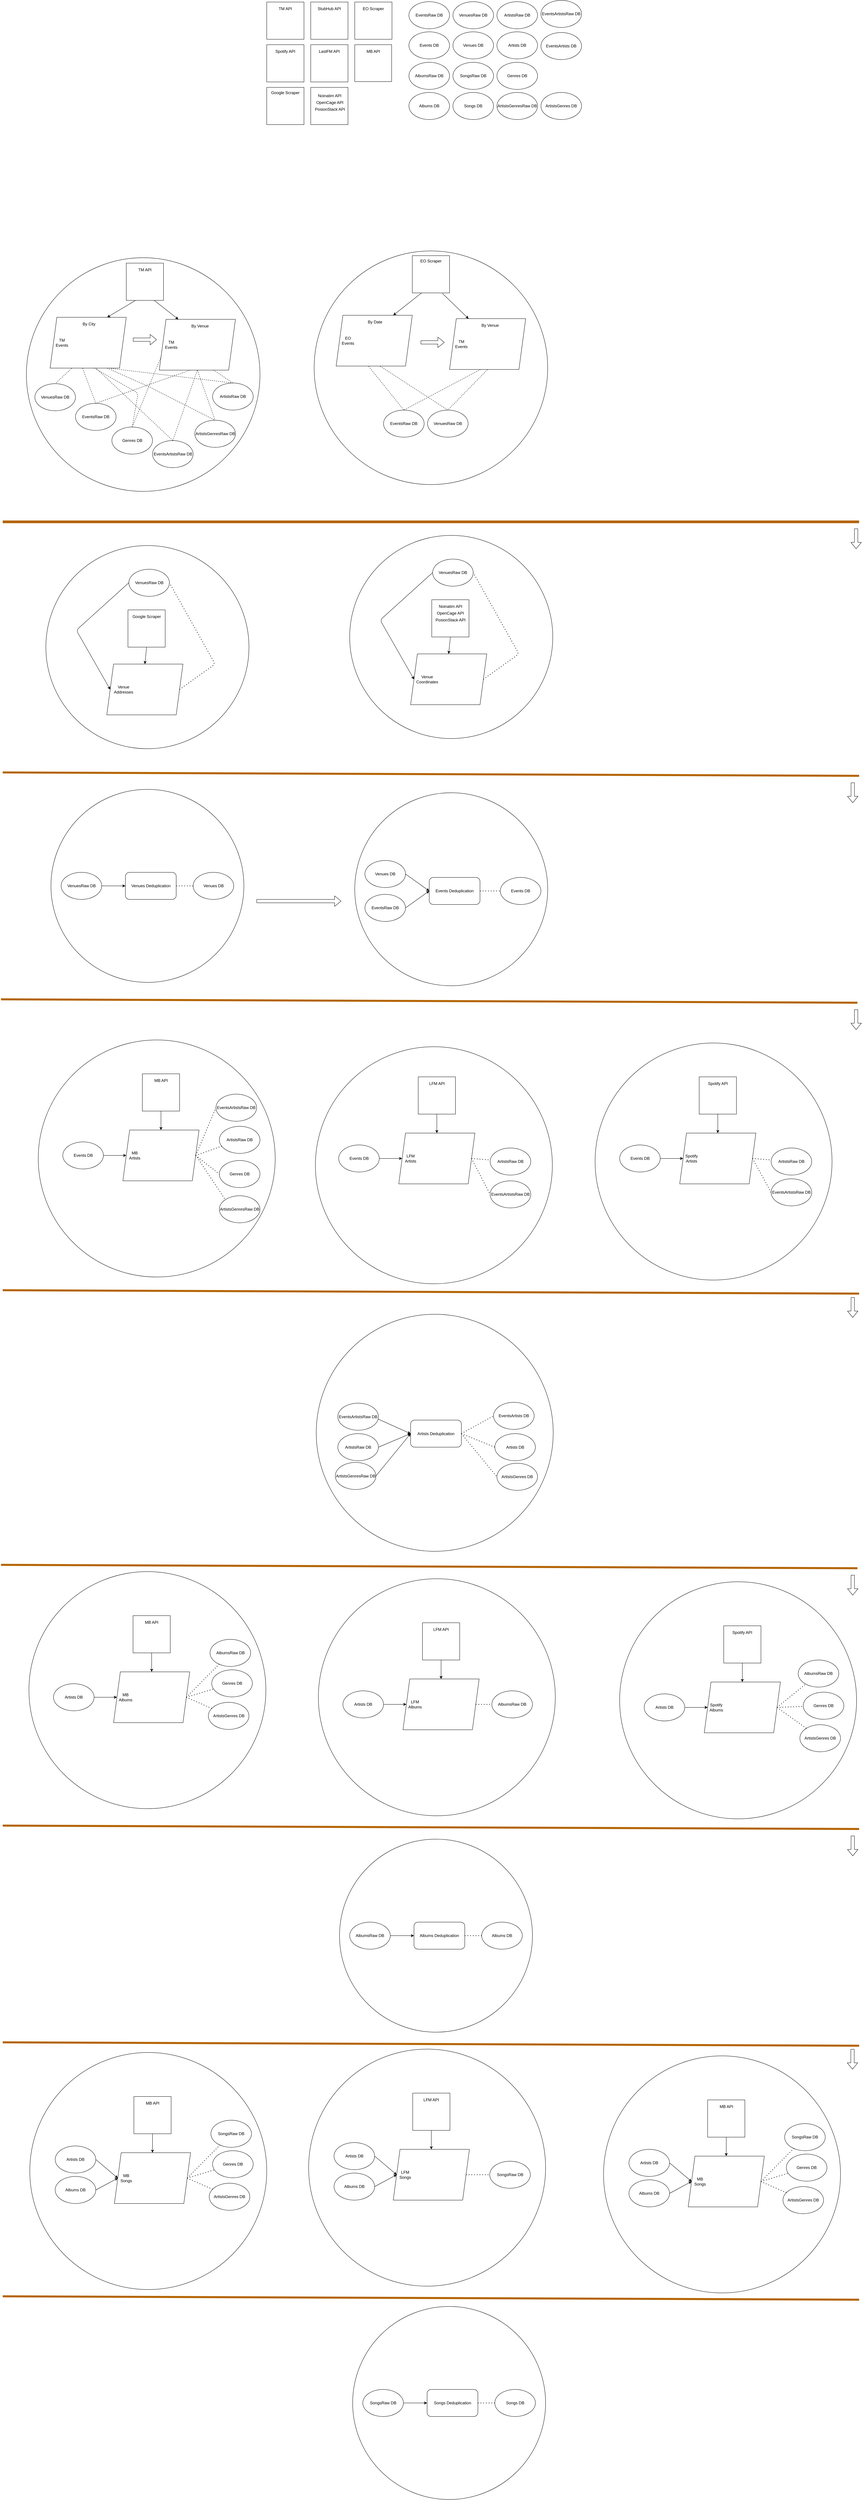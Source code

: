 <mxfile>
    <diagram id="LhNuj9YgAD3AWuwG-GeH" name="Page-1">
        <mxGraphModel dx="3531" dy="1561" grid="1" gridSize="10" guides="1" tooltips="1" connect="1" arrows="1" fold="1" page="1" pageScale="1" pageWidth="850" pageHeight="1100" math="0" shadow="0">
            <root>
                <mxCell id="0"/>
                <mxCell id="1" parent="0"/>
                <mxCell id="224" value="" style="ellipse;whiteSpace=wrap;html=1;aspect=fixed;" vertex="1" parent="1">
                    <mxGeometry x="86.25" y="4100" width="700" height="700" as="geometry"/>
                </mxCell>
                <mxCell id="127" value="" style="ellipse;whiteSpace=wrap;html=1;aspect=fixed;" vertex="1" parent="1">
                    <mxGeometry x="-712.5" y="1830" width="600" height="600" as="geometry"/>
                </mxCell>
                <mxCell id="93" value="" style="ellipse;whiteSpace=wrap;html=1;aspect=fixed;" parent="1" vertex="1">
                    <mxGeometry x="200" y="2560" width="570" height="570" as="geometry"/>
                </mxCell>
                <mxCell id="91" value="" style="ellipse;whiteSpace=wrap;html=1;aspect=fixed;" parent="1" vertex="1">
                    <mxGeometry x="-697.5" y="2550" width="570" height="570" as="geometry"/>
                </mxCell>
                <mxCell id="50" value="" style="ellipse;whiteSpace=wrap;html=1;aspect=fixed;" parent="1" vertex="1">
                    <mxGeometry x="-770" y="980" width="690" height="690" as="geometry"/>
                </mxCell>
                <mxCell id="2" value="" style="whiteSpace=wrap;html=1;aspect=fixed;" parent="1" vertex="1">
                    <mxGeometry x="-475" y="996" width="110" height="110" as="geometry"/>
                </mxCell>
                <mxCell id="3" value="TM API" style="text;html=1;strokeColor=none;fillColor=none;align=center;verticalAlign=middle;whiteSpace=wrap;rounded=0;" parent="1" vertex="1">
                    <mxGeometry x="-455" y="1006" width="70" height="20" as="geometry"/>
                </mxCell>
                <mxCell id="4" value="" style="whiteSpace=wrap;html=1;aspect=fixed;" parent="1" vertex="1">
                    <mxGeometry x="70" y="225" width="110" height="110" as="geometry"/>
                </mxCell>
                <mxCell id="5" value="StubHub API" style="text;html=1;strokeColor=none;fillColor=none;align=center;verticalAlign=middle;whiteSpace=wrap;rounded=0;" parent="1" vertex="1">
                    <mxGeometry x="85" y="235" width="80" height="20" as="geometry"/>
                </mxCell>
                <mxCell id="6" value="" style="whiteSpace=wrap;html=1;aspect=fixed;" parent="1" vertex="1">
                    <mxGeometry x="200" y="225" width="110" height="110" as="geometry"/>
                </mxCell>
                <mxCell id="7" value="EO Scraper" style="text;html=1;strokeColor=none;fillColor=none;align=center;verticalAlign=middle;whiteSpace=wrap;rounded=0;" parent="1" vertex="1">
                    <mxGeometry x="215" y="235" width="80" height="20" as="geometry"/>
                </mxCell>
                <mxCell id="8" value="" style="whiteSpace=wrap;html=1;aspect=fixed;" parent="1" vertex="1">
                    <mxGeometry x="-60" y="351" width="110" height="110" as="geometry"/>
                </mxCell>
                <mxCell id="9" value="Spotify API" style="text;html=1;strokeColor=none;fillColor=none;align=center;verticalAlign=middle;whiteSpace=wrap;rounded=0;" parent="1" vertex="1">
                    <mxGeometry x="-40" y="361" width="70" height="20" as="geometry"/>
                </mxCell>
                <mxCell id="10" value="" style="whiteSpace=wrap;html=1;aspect=fixed;" parent="1" vertex="1">
                    <mxGeometry x="70" y="351" width="110" height="110" as="geometry"/>
                </mxCell>
                <mxCell id="11" value="LastFM API" style="text;html=1;strokeColor=none;fillColor=none;align=center;verticalAlign=middle;whiteSpace=wrap;rounded=0;" parent="1" vertex="1">
                    <mxGeometry x="90" y="361" width="70" height="20" as="geometry"/>
                </mxCell>
                <mxCell id="12" value="" style="whiteSpace=wrap;html=1;aspect=fixed;" parent="1" vertex="1">
                    <mxGeometry x="200" y="351" width="109" height="109" as="geometry"/>
                </mxCell>
                <mxCell id="13" value="MB API" style="text;html=1;strokeColor=none;fillColor=none;align=center;verticalAlign=middle;whiteSpace=wrap;rounded=0;" parent="1" vertex="1">
                    <mxGeometry x="220" y="361" width="70" height="20" as="geometry"/>
                </mxCell>
                <mxCell id="14" value="EventsRaw DB" style="ellipse;whiteSpace=wrap;html=1;" parent="1" vertex="1">
                    <mxGeometry x="360" y="224" width="120" height="80" as="geometry"/>
                </mxCell>
                <mxCell id="15" value="Events DB" style="ellipse;whiteSpace=wrap;html=1;" parent="1" vertex="1">
                    <mxGeometry x="360" y="313" width="120" height="80" as="geometry"/>
                </mxCell>
                <mxCell id="16" value="VenuesRaw DB" style="ellipse;whiteSpace=wrap;html=1;" parent="1" vertex="1">
                    <mxGeometry x="490" y="224" width="120" height="80" as="geometry"/>
                </mxCell>
                <mxCell id="17" value="Venues DB" style="ellipse;whiteSpace=wrap;html=1;" parent="1" vertex="1">
                    <mxGeometry x="490" y="313" width="120" height="80" as="geometry"/>
                </mxCell>
                <mxCell id="18" value="ArtistsRaw DB" style="ellipse;whiteSpace=wrap;html=1;" parent="1" vertex="1">
                    <mxGeometry x="620" y="224" width="120" height="80" as="geometry"/>
                </mxCell>
                <mxCell id="19" value="Artists DB" style="ellipse;whiteSpace=wrap;html=1;" parent="1" vertex="1">
                    <mxGeometry x="620" y="313" width="120" height="80" as="geometry"/>
                </mxCell>
                <mxCell id="20" value="AlbumsRaw DB" style="ellipse;whiteSpace=wrap;html=1;" parent="1" vertex="1">
                    <mxGeometry x="360" y="403" width="120" height="80" as="geometry"/>
                </mxCell>
                <mxCell id="21" value="Albums DB" style="ellipse;whiteSpace=wrap;html=1;" parent="1" vertex="1">
                    <mxGeometry x="360" y="492" width="120" height="80" as="geometry"/>
                </mxCell>
                <mxCell id="22" value="SongsRaw DB" style="ellipse;whiteSpace=wrap;html=1;" parent="1" vertex="1">
                    <mxGeometry x="490" y="403" width="120" height="80" as="geometry"/>
                </mxCell>
                <mxCell id="23" value="Songs DB" style="ellipse;whiteSpace=wrap;html=1;" parent="1" vertex="1">
                    <mxGeometry x="490" y="492" width="120" height="80" as="geometry"/>
                </mxCell>
                <mxCell id="25" value="Genres DB" style="ellipse;whiteSpace=wrap;html=1;" parent="1" vertex="1">
                    <mxGeometry x="620" y="403" width="120" height="80" as="geometry"/>
                </mxCell>
                <mxCell id="26" value="EventsArtistsRaw DB" style="ellipse;whiteSpace=wrap;html=1;" parent="1" vertex="1">
                    <mxGeometry x="750" y="220" width="120" height="80" as="geometry"/>
                </mxCell>
                <mxCell id="27" value="EventsArtists DB" style="ellipse;whiteSpace=wrap;html=1;" parent="1" vertex="1">
                    <mxGeometry x="750" y="315" width="120" height="80" as="geometry"/>
                </mxCell>
                <mxCell id="28" value="ArtistsGenresRaw DB" style="ellipse;whiteSpace=wrap;html=1;" parent="1" vertex="1">
                    <mxGeometry x="620" y="492" width="120" height="80" as="geometry"/>
                </mxCell>
                <mxCell id="29" value="ArtistsGenres DB" style="ellipse;whiteSpace=wrap;html=1;" parent="1" vertex="1">
                    <mxGeometry x="750" y="492" width="120" height="80" as="geometry"/>
                </mxCell>
                <mxCell id="30" value="" style="shape=parallelogram;perimeter=parallelogramPerimeter;whiteSpace=wrap;html=1;fixedSize=1;" parent="1" vertex="1">
                    <mxGeometry x="-700" y="1156" width="225" height="150" as="geometry"/>
                </mxCell>
                <mxCell id="31" value="TM&lt;br&gt;Events" style="text;html=1;strokeColor=none;fillColor=none;align=center;verticalAlign=middle;whiteSpace=wrap;rounded=0;" parent="1" vertex="1">
                    <mxGeometry x="-685" y="1216" width="40" height="30" as="geometry"/>
                </mxCell>
                <mxCell id="32" value="By City" style="text;html=1;strokeColor=none;fillColor=none;align=center;verticalAlign=middle;whiteSpace=wrap;rounded=0;" parent="1" vertex="1">
                    <mxGeometry x="-610" y="1161" width="50" height="30" as="geometry"/>
                </mxCell>
                <mxCell id="33" value="" style="shape=parallelogram;perimeter=parallelogramPerimeter;whiteSpace=wrap;html=1;fixedSize=1;" parent="1" vertex="1">
                    <mxGeometry x="-377.5" y="1162" width="225" height="150" as="geometry"/>
                </mxCell>
                <mxCell id="34" value="TM&lt;br&gt;Events" style="text;html=1;strokeColor=none;fillColor=none;align=center;verticalAlign=middle;whiteSpace=wrap;rounded=0;" parent="1" vertex="1">
                    <mxGeometry x="-362.5" y="1222" width="40" height="30" as="geometry"/>
                </mxCell>
                <mxCell id="35" value="By Venue" style="text;html=1;strokeColor=none;fillColor=none;align=center;verticalAlign=middle;whiteSpace=wrap;rounded=0;" parent="1" vertex="1">
                    <mxGeometry x="-287.5" y="1167" width="60" height="30" as="geometry"/>
                </mxCell>
                <mxCell id="38" value="" style="shape=flexArrow;endArrow=classic;html=1;" parent="1" edge="1">
                    <mxGeometry width="50" height="50" relative="1" as="geometry">
                        <mxPoint x="-455" y="1222" as="sourcePoint"/>
                        <mxPoint x="-385" y="1222" as="targetPoint"/>
                    </mxGeometry>
                </mxCell>
                <mxCell id="40" value="EventsRaw DB" style="ellipse;whiteSpace=wrap;html=1;" parent="1" vertex="1">
                    <mxGeometry x="-625" y="1410" width="120" height="80" as="geometry"/>
                </mxCell>
                <mxCell id="41" value="VenuesRaw DB" style="ellipse;whiteSpace=wrap;html=1;" parent="1" vertex="1">
                    <mxGeometry x="-745" y="1352" width="120" height="80" as="geometry"/>
                </mxCell>
                <mxCell id="42" value="" style="whiteSpace=wrap;html=1;aspect=fixed;" parent="1" vertex="1">
                    <mxGeometry x="-60" y="225" width="110" height="110" as="geometry"/>
                </mxCell>
                <mxCell id="43" value="TM API" style="text;html=1;strokeColor=none;fillColor=none;align=center;verticalAlign=middle;whiteSpace=wrap;rounded=0;" parent="1" vertex="1">
                    <mxGeometry x="-40" y="235" width="70" height="20" as="geometry"/>
                </mxCell>
                <mxCell id="44" value="" style="endArrow=none;dashed=1;html=1;entryX=0.5;entryY=0;entryDx=0;entryDy=0;exitX=0.427;exitY=1.004;exitDx=0;exitDy=0;exitPerimeter=0;" parent="1" source="30" target="40" edge="1">
                    <mxGeometry width="50" height="50" relative="1" as="geometry">
                        <mxPoint x="-655" y="1416" as="sourcePoint"/>
                        <mxPoint x="-605" y="1366" as="targetPoint"/>
                    </mxGeometry>
                </mxCell>
                <mxCell id="45" value="" style="endArrow=none;dashed=1;html=1;entryX=0.5;entryY=0;entryDx=0;entryDy=0;exitX=0.283;exitY=1.005;exitDx=0;exitDy=0;exitPerimeter=0;" parent="1" source="30" target="41" edge="1">
                    <mxGeometry width="50" height="50" relative="1" as="geometry">
                        <mxPoint x="-514.995" y="1386" as="sourcePoint"/>
                        <mxPoint x="-411.07" y="1515.4" as="targetPoint"/>
                    </mxGeometry>
                </mxCell>
                <mxCell id="46" value="" style="endArrow=none;dashed=1;html=1;exitX=0.408;exitY=0.999;exitDx=0;exitDy=0;exitPerimeter=0;entryX=0.5;entryY=0;entryDx=0;entryDy=0;" parent="1" source="33" target="40" edge="1">
                    <mxGeometry width="50" height="50" relative="1" as="geometry">
                        <mxPoint x="-364.995" y="1406" as="sourcePoint"/>
                        <mxPoint x="-505" y="1506" as="targetPoint"/>
                    </mxGeometry>
                </mxCell>
                <mxCell id="48" value="Events Deduplication" style="rounded=1;whiteSpace=wrap;html=1;" parent="1" vertex="1">
                    <mxGeometry x="420" y="2810" width="150" height="80" as="geometry"/>
                </mxCell>
                <mxCell id="49" value="Venues Deduplication" style="rounded=1;whiteSpace=wrap;html=1;" parent="1" vertex="1">
                    <mxGeometry x="-477.5" y="2795" width="150" height="80" as="geometry"/>
                </mxCell>
                <mxCell id="51" value="EventsRaw DB" style="ellipse;whiteSpace=wrap;html=1;" parent="1" vertex="1">
                    <mxGeometry x="230" y="2860" width="120" height="80" as="geometry"/>
                </mxCell>
                <mxCell id="52" value="VenuesRaw DB" style="ellipse;whiteSpace=wrap;html=1;" parent="1" vertex="1">
                    <mxGeometry x="-667.5" y="2795" width="120" height="80" as="geometry"/>
                </mxCell>
                <mxCell id="53" value="" style="endArrow=classic;html=1;entryX=0;entryY=0.5;entryDx=0;entryDy=0;exitX=1;exitY=0.5;exitDx=0;exitDy=0;" parent="1" source="52" target="49" edge="1">
                    <mxGeometry width="50" height="50" relative="1" as="geometry">
                        <mxPoint x="-132.5" y="2855" as="sourcePoint"/>
                        <mxPoint x="-82.5" y="2805" as="targetPoint"/>
                    </mxGeometry>
                </mxCell>
                <mxCell id="54" value="" style="endArrow=classic;html=1;entryX=0;entryY=0.5;entryDx=0;entryDy=0;exitX=1;exitY=0.5;exitDx=0;exitDy=0;" parent="1" source="51" target="48" edge="1">
                    <mxGeometry width="50" height="50" relative="1" as="geometry">
                        <mxPoint x="335" y="3090" as="sourcePoint"/>
                        <mxPoint x="355" y="3090" as="targetPoint"/>
                    </mxGeometry>
                </mxCell>
                <mxCell id="55" value="" style="ellipse;whiteSpace=wrap;html=1;aspect=fixed;" parent="1" vertex="1">
                    <mxGeometry x="80" y="960" width="690" height="690" as="geometry"/>
                </mxCell>
                <mxCell id="56" value="" style="whiteSpace=wrap;html=1;aspect=fixed;" parent="1" vertex="1">
                    <mxGeometry x="370" y="974" width="110" height="110" as="geometry"/>
                </mxCell>
                <mxCell id="57" value="EO Scraper" style="text;html=1;strokeColor=none;fillColor=none;align=center;verticalAlign=middle;whiteSpace=wrap;rounded=0;" parent="1" vertex="1">
                    <mxGeometry x="390" y="980" width="70" height="20" as="geometry"/>
                </mxCell>
                <mxCell id="58" value="" style="shape=parallelogram;perimeter=parallelogramPerimeter;whiteSpace=wrap;html=1;fixedSize=1;" parent="1" vertex="1">
                    <mxGeometry x="145" y="1150" width="225" height="150" as="geometry"/>
                </mxCell>
                <mxCell id="59" value="EO&lt;br&gt;Events" style="text;html=1;strokeColor=none;fillColor=none;align=center;verticalAlign=middle;whiteSpace=wrap;rounded=0;" parent="1" vertex="1">
                    <mxGeometry x="160" y="1210" width="40" height="30" as="geometry"/>
                </mxCell>
                <mxCell id="60" value="By Date" style="text;html=1;strokeColor=none;fillColor=none;align=center;verticalAlign=middle;whiteSpace=wrap;rounded=0;" parent="1" vertex="1">
                    <mxGeometry x="235" y="1155" width="50" height="30" as="geometry"/>
                </mxCell>
                <mxCell id="61" value="" style="shape=parallelogram;perimeter=parallelogramPerimeter;whiteSpace=wrap;html=1;fixedSize=1;" parent="1" vertex="1">
                    <mxGeometry x="480" y="1160" width="225" height="150" as="geometry"/>
                </mxCell>
                <mxCell id="62" value="TM&lt;br&gt;Events" style="text;html=1;strokeColor=none;fillColor=none;align=center;verticalAlign=middle;whiteSpace=wrap;rounded=0;" parent="1" vertex="1">
                    <mxGeometry x="495" y="1220" width="40" height="30" as="geometry"/>
                </mxCell>
                <mxCell id="63" value="By Venue" style="text;html=1;strokeColor=none;fillColor=none;align=center;verticalAlign=middle;whiteSpace=wrap;rounded=0;" parent="1" vertex="1">
                    <mxGeometry x="570" y="1165" width="60" height="30" as="geometry"/>
                </mxCell>
                <mxCell id="65" value="" style="shape=flexArrow;endArrow=classic;html=1;" parent="1" edge="1">
                    <mxGeometry width="50" height="50" relative="1" as="geometry">
                        <mxPoint x="395" y="1230" as="sourcePoint"/>
                        <mxPoint x="465" y="1230" as="targetPoint"/>
                    </mxGeometry>
                </mxCell>
                <mxCell id="67" value="EventsRaw DB" style="ellipse;whiteSpace=wrap;html=1;" parent="1" vertex="1">
                    <mxGeometry x="285" y="1430" width="120" height="80" as="geometry"/>
                </mxCell>
                <mxCell id="68" value="VenuesRaw DB" style="ellipse;whiteSpace=wrap;html=1;" parent="1" vertex="1">
                    <mxGeometry x="415" y="1430" width="120" height="80" as="geometry"/>
                </mxCell>
                <mxCell id="69" value="" style="endArrow=none;dashed=1;html=1;entryX=0.5;entryY=0;entryDx=0;entryDy=0;exitX=0.427;exitY=1.004;exitDx=0;exitDy=0;exitPerimeter=0;" parent="1" source="58" target="67" edge="1">
                    <mxGeometry width="50" height="50" relative="1" as="geometry">
                        <mxPoint x="195" y="1340" as="sourcePoint"/>
                        <mxPoint x="245" y="1290" as="targetPoint"/>
                    </mxGeometry>
                </mxCell>
                <mxCell id="70" value="" style="endArrow=none;dashed=1;html=1;entryX=0.5;entryY=0;entryDx=0;entryDy=0;exitX=0.577;exitY=1.001;exitDx=0;exitDy=0;exitPerimeter=0;" parent="1" source="58" target="68" edge="1">
                    <mxGeometry width="50" height="50" relative="1" as="geometry">
                        <mxPoint x="335.005" y="1310" as="sourcePoint"/>
                        <mxPoint x="438.93" y="1439.4" as="targetPoint"/>
                    </mxGeometry>
                </mxCell>
                <mxCell id="71" value="" style="endArrow=none;dashed=1;html=1;exitX=0.408;exitY=0.999;exitDx=0;exitDy=0;exitPerimeter=0;" parent="1" source="61" edge="1">
                    <mxGeometry width="50" height="50" relative="1" as="geometry">
                        <mxPoint x="485.005" y="1330" as="sourcePoint"/>
                        <mxPoint x="345" y="1430" as="targetPoint"/>
                    </mxGeometry>
                </mxCell>
                <mxCell id="72" value="" style="endArrow=none;dashed=1;html=1;exitX=0.5;exitY=1;exitDx=0;exitDy=0;entryX=0.5;entryY=0;entryDx=0;entryDy=0;" parent="1" source="61" target="68" edge="1">
                    <mxGeometry width="50" height="50" relative="1" as="geometry">
                        <mxPoint x="581.8" y="1319.85" as="sourcePoint"/>
                        <mxPoint x="355" y="1440" as="targetPoint"/>
                    </mxGeometry>
                </mxCell>
                <mxCell id="73" value="ArtistsRaw DB" style="ellipse;whiteSpace=wrap;html=1;" parent="1" vertex="1">
                    <mxGeometry x="-220" y="1350" width="120" height="80" as="geometry"/>
                </mxCell>
                <mxCell id="74" value="Genres DB" style="ellipse;whiteSpace=wrap;html=1;" parent="1" vertex="1">
                    <mxGeometry x="-517.5" y="1480" width="120" height="80" as="geometry"/>
                </mxCell>
                <mxCell id="75" value="EventsArtistsRaw DB" style="ellipse;whiteSpace=wrap;html=1;" parent="1" vertex="1">
                    <mxGeometry x="-397.5" y="1520" width="120" height="80" as="geometry"/>
                </mxCell>
                <mxCell id="76" value="" style="endArrow=none;dashed=1;html=1;exitX=0.5;exitY=0;exitDx=0;exitDy=0;entryX=0;entryY=0.75;entryDx=0;entryDy=0;" parent="1" source="74" target="33" edge="1">
                    <mxGeometry width="50" height="50" relative="1" as="geometry">
                        <mxPoint x="-275.7" y="1321.85" as="sourcePoint"/>
                        <mxPoint x="-535" y="1366" as="targetPoint"/>
                    </mxGeometry>
                </mxCell>
                <mxCell id="77" value="" style="endArrow=none;dashed=1;html=1;exitX=0.578;exitY=0.999;exitDx=0;exitDy=0;exitPerimeter=0;entryX=0.5;entryY=0;entryDx=0;entryDy=0;" parent="1" source="30" edge="1" target="74">
                    <mxGeometry width="50" height="50" relative="1" as="geometry">
                        <mxPoint x="-465" y="1476" as="sourcePoint"/>
                        <mxPoint x="-475" y="1466" as="targetPoint"/>
                        <Array as="points">
                            <mxPoint x="-440" y="1380"/>
                        </Array>
                    </mxGeometry>
                </mxCell>
                <mxCell id="78" value="" style="endArrow=none;dashed=1;html=1;exitX=0.5;exitY=0;exitDx=0;exitDy=0;entryX=0.598;entryY=0.995;entryDx=0;entryDy=0;entryPerimeter=0;" parent="1" source="75" target="30" edge="1">
                    <mxGeometry width="50" height="50" relative="1" as="geometry">
                        <mxPoint x="-465" y="1476" as="sourcePoint"/>
                        <mxPoint x="-362.267" y="1282.756" as="targetPoint"/>
                    </mxGeometry>
                </mxCell>
                <mxCell id="79" value="" style="endArrow=none;dashed=1;html=1;exitX=0.5;exitY=0;exitDx=0;exitDy=0;entryX=0.5;entryY=1;entryDx=0;entryDy=0;" parent="1" source="75" target="33" edge="1">
                    <mxGeometry width="50" height="50" relative="1" as="geometry">
                        <mxPoint x="-307.5" y="1462.0" as="sourcePoint"/>
                        <mxPoint x="-521.25" y="1316" as="targetPoint"/>
                    </mxGeometry>
                </mxCell>
                <mxCell id="80" value="" style="endArrow=none;dashed=1;html=1;exitX=0.8;exitY=1.007;exitDx=0;exitDy=0;entryX=0.5;entryY=0;entryDx=0;entryDy=0;exitPerimeter=0;" parent="1" source="30" target="73" edge="1">
                    <mxGeometry width="50" height="50" relative="1" as="geometry">
                        <mxPoint x="-307.5" y="1462.0" as="sourcePoint"/>
                        <mxPoint x="-255" y="1322" as="targetPoint"/>
                    </mxGeometry>
                </mxCell>
                <mxCell id="81" value="" style="endArrow=none;dashed=1;html=1;exitX=0.5;exitY=0;exitDx=0;exitDy=0;entryX=0.707;entryY=0.993;entryDx=0;entryDy=0;entryPerimeter=0;" parent="1" source="73" target="33" edge="1">
                    <mxGeometry width="50" height="50" relative="1" as="geometry">
                        <mxPoint x="-297.5" y="1472.0" as="sourcePoint"/>
                        <mxPoint x="-245" y="1332" as="targetPoint"/>
                    </mxGeometry>
                </mxCell>
                <mxCell id="82" value="Venues DB" style="ellipse;whiteSpace=wrap;html=1;" parent="1" vertex="1">
                    <mxGeometry x="-277.5" y="2795" width="120" height="80" as="geometry"/>
                </mxCell>
                <mxCell id="83" value="" style="endArrow=none;dashed=1;html=1;dashPattern=1 3;strokeWidth=2;entryX=0;entryY=0.5;entryDx=0;entryDy=0;exitX=1;exitY=0.5;exitDx=0;exitDy=0;" parent="1" source="49" target="82" edge="1">
                    <mxGeometry width="50" height="50" relative="1" as="geometry">
                        <mxPoint x="277.5" y="2805" as="sourcePoint"/>
                        <mxPoint x="327.5" y="2755" as="targetPoint"/>
                    </mxGeometry>
                </mxCell>
                <mxCell id="85" value="Events DB" style="ellipse;whiteSpace=wrap;html=1;" parent="1" vertex="1">
                    <mxGeometry x="630" y="2810" width="120" height="80" as="geometry"/>
                </mxCell>
                <mxCell id="86" value="" style="endArrow=none;dashed=1;html=1;dashPattern=1 3;strokeWidth=2;entryX=0;entryY=0.5;entryDx=0;entryDy=0;exitX=1;exitY=0.5;exitDx=0;exitDy=0;" parent="1" source="48" target="85" edge="1">
                    <mxGeometry width="50" height="50" relative="1" as="geometry">
                        <mxPoint x="425" y="3120" as="sourcePoint"/>
                        <mxPoint x="475" y="3070" as="targetPoint"/>
                    </mxGeometry>
                </mxCell>
                <mxCell id="87" value="Venues DB" style="ellipse;whiteSpace=wrap;html=1;" parent="1" vertex="1">
                    <mxGeometry x="230" y="2760" width="120" height="80" as="geometry"/>
                </mxCell>
                <mxCell id="88" value="" style="endArrow=classic;html=1;entryX=0;entryY=0.5;entryDx=0;entryDy=0;exitX=1;exitY=0.5;exitDx=0;exitDy=0;" parent="1" source="87" target="48" edge="1">
                    <mxGeometry width="50" height="50" relative="1" as="geometry">
                        <mxPoint x="-15" y="3330" as="sourcePoint"/>
                        <mxPoint x="55" y="3280" as="targetPoint"/>
                    </mxGeometry>
                </mxCell>
                <mxCell id="89" value="" style="shape=flexArrow;endArrow=classic;html=1;" parent="1" edge="1">
                    <mxGeometry width="50" height="50" relative="1" as="geometry">
                        <mxPoint x="1671.17" y="2530" as="sourcePoint"/>
                        <mxPoint x="1671.17" y="2590" as="targetPoint"/>
                    </mxGeometry>
                </mxCell>
                <mxCell id="92" value="" style="endArrow=none;html=1;fillColor=#fad7ac;strokeColor=#b46504;strokeWidth=8;" parent="1" edge="1">
                    <mxGeometry width="50" height="50" relative="1" as="geometry">
                        <mxPoint x="-840" y="1760" as="sourcePoint"/>
                        <mxPoint x="1690" y="1760" as="targetPoint"/>
                    </mxGeometry>
                </mxCell>
                <mxCell id="94" value="" style="shape=flexArrow;endArrow=classic;html=1;" parent="1" edge="1">
                    <mxGeometry width="50" height="50" relative="1" as="geometry">
                        <mxPoint x="-90" y="2880" as="sourcePoint"/>
                        <mxPoint x="160" y="2880" as="targetPoint"/>
                    </mxGeometry>
                </mxCell>
                <mxCell id="97" value="" style="endArrow=none;html=1;fillColor=#fad7ac;strokeColor=#b46504;strokeWidth=6;" parent="1" edge="1">
                    <mxGeometry width="50" height="50" relative="1" as="geometry">
                        <mxPoint x="-840" y="2500" as="sourcePoint"/>
                        <mxPoint x="1690" y="2510" as="targetPoint"/>
                    </mxGeometry>
                </mxCell>
                <mxCell id="98" value="" style="whiteSpace=wrap;html=1;aspect=fixed;" parent="1" vertex="1">
                    <mxGeometry x="-60" y="477" width="110" height="110" as="geometry"/>
                </mxCell>
                <mxCell id="99" value="Google Scraper" style="text;html=1;strokeColor=none;fillColor=none;align=center;verticalAlign=middle;whiteSpace=wrap;rounded=0;" parent="1" vertex="1">
                    <mxGeometry x="-50" y="483" width="90" height="20" as="geometry"/>
                </mxCell>
                <mxCell id="101" value="" style="whiteSpace=wrap;html=1;aspect=fixed;" parent="1" vertex="1">
                    <mxGeometry x="70" y="477" width="110" height="110" as="geometry"/>
                </mxCell>
                <mxCell id="102" value="Noinatim API" style="text;html=1;strokeColor=none;fillColor=none;align=center;verticalAlign=middle;whiteSpace=wrap;rounded=0;" parent="1" vertex="1">
                    <mxGeometry x="86.25" y="492" width="80" height="20" as="geometry"/>
                </mxCell>
                <mxCell id="103" value="OpenCage API" style="text;html=1;strokeColor=none;fillColor=none;align=center;verticalAlign=middle;whiteSpace=wrap;rounded=0;" parent="1" vertex="1">
                    <mxGeometry x="83.75" y="512" width="85" height="20" as="geometry"/>
                </mxCell>
                <mxCell id="104" value="PosionStack API" style="text;html=1;strokeColor=none;fillColor=none;align=center;verticalAlign=middle;whiteSpace=wrap;rounded=0;" parent="1" vertex="1">
                    <mxGeometry x="77.5" y="532" width="97.5" height="20" as="geometry"/>
                </mxCell>
                <mxCell id="105" value="" style="shape=flexArrow;endArrow=classic;html=1;" parent="1" edge="1">
                    <mxGeometry width="50" height="50" relative="1" as="geometry">
                        <mxPoint x="1681.17" y="1780" as="sourcePoint"/>
                        <mxPoint x="1681.17" y="1840" as="targetPoint"/>
                    </mxGeometry>
                </mxCell>
                <mxCell id="110" value="VenuesRaw DB" style="ellipse;whiteSpace=wrap;html=1;" vertex="1" parent="1">
                    <mxGeometry x="-467.5" y="1900" width="120" height="80" as="geometry"/>
                </mxCell>
                <mxCell id="113" value="" style="whiteSpace=wrap;html=1;aspect=fixed;" vertex="1" parent="1">
                    <mxGeometry x="-470" y="2020" width="110" height="110" as="geometry"/>
                </mxCell>
                <mxCell id="114" value="Google Scraper" style="text;html=1;strokeColor=none;fillColor=none;align=center;verticalAlign=middle;whiteSpace=wrap;rounded=0;" vertex="1" parent="1">
                    <mxGeometry x="-462.5" y="2030" width="95" height="20" as="geometry"/>
                </mxCell>
                <mxCell id="128" value="" style="endArrow=none;html=1;fillColor=#fad7ac;strokeColor=#b46504;strokeWidth=6;" edge="1" parent="1">
                    <mxGeometry width="50" height="50" relative="1" as="geometry">
                        <mxPoint x="-845" y="3170" as="sourcePoint"/>
                        <mxPoint x="1685" y="3180" as="targetPoint"/>
                    </mxGeometry>
                </mxCell>
                <mxCell id="129" value="" style="ellipse;whiteSpace=wrap;html=1;aspect=fixed;" vertex="1" parent="1">
                    <mxGeometry x="910" y="3299" width="700" height="700" as="geometry"/>
                </mxCell>
                <mxCell id="130" value="" style="whiteSpace=wrap;html=1;aspect=fixed;" vertex="1" parent="1">
                    <mxGeometry x="1217.5" y="3399" width="110" height="110" as="geometry"/>
                </mxCell>
                <mxCell id="131" value="Spotify API" style="text;html=1;strokeColor=none;fillColor=none;align=center;verticalAlign=middle;whiteSpace=wrap;rounded=0;" vertex="1" parent="1">
                    <mxGeometry x="1237.5" y="3409" width="70" height="20" as="geometry"/>
                </mxCell>
                <mxCell id="132" value="" style="shape=parallelogram;perimeter=parallelogramPerimeter;whiteSpace=wrap;html=1;fixedSize=1;" vertex="1" parent="1">
                    <mxGeometry x="1160" y="3565" width="225" height="150" as="geometry"/>
                </mxCell>
                <mxCell id="133" value="Spotify Artists" style="text;html=1;strokeColor=none;fillColor=none;align=center;verticalAlign=middle;whiteSpace=wrap;rounded=0;" vertex="1" parent="1">
                    <mxGeometry x="1175" y="3625" width="40" height="30" as="geometry"/>
                </mxCell>
                <mxCell id="141" value="ArtistsRaw DB" style="ellipse;whiteSpace=wrap;html=1;" vertex="1" parent="1">
                    <mxGeometry x="1430" y="3609" width="120" height="80" as="geometry"/>
                </mxCell>
                <mxCell id="147" value="Events DB" style="ellipse;whiteSpace=wrap;html=1;" vertex="1" parent="1">
                    <mxGeometry x="982.5" y="3600" width="120" height="80" as="geometry"/>
                </mxCell>
                <mxCell id="154" value="" style="shape=parallelogram;perimeter=parallelogramPerimeter;whiteSpace=wrap;html=1;fixedSize=1;" vertex="1" parent="1">
                    <mxGeometry x="-532.5" y="2180" width="225" height="150" as="geometry"/>
                </mxCell>
                <mxCell id="155" value="Venue Addresses" style="text;html=1;strokeColor=none;fillColor=none;align=center;verticalAlign=middle;whiteSpace=wrap;rounded=0;" vertex="1" parent="1">
                    <mxGeometry x="-517.5" y="2240" width="67.5" height="30" as="geometry"/>
                </mxCell>
                <mxCell id="156" value="" style="endArrow=classic;html=1;exitX=0.25;exitY=1;exitDx=0;exitDy=0;entryX=0.75;entryY=0;entryDx=0;entryDy=0;" edge="1" parent="1" source="2" target="30">
                    <mxGeometry width="50" height="50" relative="1" as="geometry">
                        <mxPoint x="-500" y="1340" as="sourcePoint"/>
                        <mxPoint x="-450" y="1290" as="targetPoint"/>
                    </mxGeometry>
                </mxCell>
                <mxCell id="157" value="" style="endArrow=classic;html=1;exitX=0.75;exitY=1;exitDx=0;exitDy=0;entryX=0.25;entryY=0;entryDx=0;entryDy=0;" edge="1" parent="1" source="2" target="33">
                    <mxGeometry width="50" height="50" relative="1" as="geometry">
                        <mxPoint x="-500" y="1340" as="sourcePoint"/>
                        <mxPoint x="-450" y="1290" as="targetPoint"/>
                    </mxGeometry>
                </mxCell>
                <mxCell id="158" value="" style="endArrow=classic;html=1;exitX=0.25;exitY=1;exitDx=0;exitDy=0;entryX=0.75;entryY=0;entryDx=0;entryDy=0;" edge="1" parent="1" source="56" target="58">
                    <mxGeometry width="50" height="50" relative="1" as="geometry">
                        <mxPoint x="120" y="1340" as="sourcePoint"/>
                        <mxPoint x="170" y="1290" as="targetPoint"/>
                    </mxGeometry>
                </mxCell>
                <mxCell id="159" value="" style="endArrow=classic;html=1;exitX=0.81;exitY=1.015;exitDx=0;exitDy=0;exitPerimeter=0;entryX=0.25;entryY=0;entryDx=0;entryDy=0;" edge="1" parent="1" source="56" target="61">
                    <mxGeometry width="50" height="50" relative="1" as="geometry">
                        <mxPoint x="170" y="1260" as="sourcePoint"/>
                        <mxPoint x="220" y="1210" as="targetPoint"/>
                    </mxGeometry>
                </mxCell>
                <mxCell id="160" value="" style="endArrow=classic;html=1;exitX=0.5;exitY=1;exitDx=0;exitDy=0;entryX=0.5;entryY=0;entryDx=0;entryDy=0;" edge="1" parent="1" source="113" target="154">
                    <mxGeometry width="50" height="50" relative="1" as="geometry">
                        <mxPoint x="-202.5" y="2410" as="sourcePoint"/>
                        <mxPoint x="-152.5" y="2360" as="targetPoint"/>
                    </mxGeometry>
                </mxCell>
                <mxCell id="161" value="" style="endArrow=none;dashed=1;html=1;dashPattern=1 3;strokeWidth=2;exitX=1;exitY=0.5;exitDx=0;exitDy=0;entryX=1;entryY=0.5;entryDx=0;entryDy=0;" edge="1" parent="1" source="154" target="110">
                    <mxGeometry width="50" height="50" relative="1" as="geometry">
                        <mxPoint x="-202.5" y="2360" as="sourcePoint"/>
                        <mxPoint x="-152.5" y="2310" as="targetPoint"/>
                        <Array as="points">
                            <mxPoint x="-212.5" y="2180"/>
                        </Array>
                    </mxGeometry>
                </mxCell>
                <mxCell id="162" value="" style="endArrow=classic;html=1;exitX=0;exitY=0.5;exitDx=0;exitDy=0;entryX=0;entryY=0.5;entryDx=0;entryDy=0;" edge="1" parent="1" source="110" target="154">
                    <mxGeometry width="50" height="50" relative="1" as="geometry">
                        <mxPoint x="-202.5" y="2360" as="sourcePoint"/>
                        <mxPoint x="-152.5" y="2310" as="targetPoint"/>
                        <Array as="points">
                            <mxPoint x="-622.5" y="2080"/>
                        </Array>
                    </mxGeometry>
                </mxCell>
                <mxCell id="165" value="" style="ellipse;whiteSpace=wrap;html=1;aspect=fixed;" vertex="1" parent="1">
                    <mxGeometry x="185" y="1800" width="600" height="600" as="geometry"/>
                </mxCell>
                <mxCell id="166" value="VenuesRaw DB" style="ellipse;whiteSpace=wrap;html=1;" vertex="1" parent="1">
                    <mxGeometry x="430" y="1870" width="120" height="80" as="geometry"/>
                </mxCell>
                <mxCell id="167" value="" style="whiteSpace=wrap;html=1;aspect=fixed;" vertex="1" parent="1">
                    <mxGeometry x="427.5" y="1990" width="110" height="110" as="geometry"/>
                </mxCell>
                <mxCell id="169" value="" style="shape=parallelogram;perimeter=parallelogramPerimeter;whiteSpace=wrap;html=1;fixedSize=1;" vertex="1" parent="1">
                    <mxGeometry x="365" y="2150" width="225" height="150" as="geometry"/>
                </mxCell>
                <mxCell id="170" value="Venue Coordinates" style="text;html=1;strokeColor=none;fillColor=none;align=center;verticalAlign=middle;whiteSpace=wrap;rounded=0;" vertex="1" parent="1">
                    <mxGeometry x="380" y="2210" width="67.5" height="30" as="geometry"/>
                </mxCell>
                <mxCell id="171" value="" style="endArrow=classic;html=1;exitX=0.5;exitY=1;exitDx=0;exitDy=0;entryX=0.5;entryY=0;entryDx=0;entryDy=0;" edge="1" parent="1" source="167" target="169">
                    <mxGeometry width="50" height="50" relative="1" as="geometry">
                        <mxPoint x="695" y="2380" as="sourcePoint"/>
                        <mxPoint x="745" y="2330" as="targetPoint"/>
                    </mxGeometry>
                </mxCell>
                <mxCell id="172" value="" style="endArrow=none;dashed=1;html=1;dashPattern=1 3;strokeWidth=2;exitX=1;exitY=0.5;exitDx=0;exitDy=0;entryX=1;entryY=0.5;entryDx=0;entryDy=0;" edge="1" parent="1" source="169" target="166">
                    <mxGeometry width="50" height="50" relative="1" as="geometry">
                        <mxPoint x="695" y="2330" as="sourcePoint"/>
                        <mxPoint x="745" y="2280" as="targetPoint"/>
                        <Array as="points">
                            <mxPoint x="685" y="2150"/>
                        </Array>
                    </mxGeometry>
                </mxCell>
                <mxCell id="173" value="" style="endArrow=classic;html=1;exitX=0;exitY=0.5;exitDx=0;exitDy=0;entryX=0;entryY=0.5;entryDx=0;entryDy=0;" edge="1" parent="1" source="166" target="169">
                    <mxGeometry width="50" height="50" relative="1" as="geometry">
                        <mxPoint x="695" y="2330" as="sourcePoint"/>
                        <mxPoint x="745" y="2280" as="targetPoint"/>
                        <Array as="points">
                            <mxPoint x="275" y="2050"/>
                        </Array>
                    </mxGeometry>
                </mxCell>
                <mxCell id="174" value="Noinatim API" style="text;html=1;strokeColor=none;fillColor=none;align=center;verticalAlign=middle;whiteSpace=wrap;rounded=0;" vertex="1" parent="1">
                    <mxGeometry x="442.5" y="2000" width="80" height="20" as="geometry"/>
                </mxCell>
                <mxCell id="175" value="OpenCage API" style="text;html=1;strokeColor=none;fillColor=none;align=center;verticalAlign=middle;whiteSpace=wrap;rounded=0;" vertex="1" parent="1">
                    <mxGeometry x="440" y="2020" width="85" height="20" as="geometry"/>
                </mxCell>
                <mxCell id="176" value="PosionStack API" style="text;html=1;strokeColor=none;fillColor=none;align=center;verticalAlign=middle;whiteSpace=wrap;rounded=0;" vertex="1" parent="1">
                    <mxGeometry x="433.75" y="2040" width="97.5" height="20" as="geometry"/>
                </mxCell>
                <mxCell id="177" value="" style="endArrow=classic;html=1;exitX=1;exitY=0.5;exitDx=0;exitDy=0;entryX=0;entryY=0.5;entryDx=0;entryDy=0;" edge="1" parent="1" source="147" target="132">
                    <mxGeometry width="50" height="50" relative="1" as="geometry">
                        <mxPoint x="1288.575" y="3576.2" as="sourcePoint"/>
                        <mxPoint x="1335" y="3479" as="targetPoint"/>
                    </mxGeometry>
                </mxCell>
                <mxCell id="178" value="" style="endArrow=classic;html=1;exitX=0.5;exitY=1;exitDx=0;exitDy=0;entryX=0.5;entryY=0;entryDx=0;entryDy=0;" edge="1" parent="1" source="130" target="132">
                    <mxGeometry width="50" height="50" relative="1" as="geometry">
                        <mxPoint x="1298.575" y="3586.2" as="sourcePoint"/>
                        <mxPoint x="1345" y="3489" as="targetPoint"/>
                    </mxGeometry>
                </mxCell>
                <mxCell id="179" value="" style="endArrow=none;dashed=1;html=1;dashPattern=1 3;strokeWidth=2;exitX=1;exitY=0.5;exitDx=0;exitDy=0;" edge="1" parent="1" source="132" target="141">
                    <mxGeometry width="50" height="50" relative="1" as="geometry">
                        <mxPoint x="1560" y="3899" as="sourcePoint"/>
                        <mxPoint x="1610" y="3849" as="targetPoint"/>
                    </mxGeometry>
                </mxCell>
                <mxCell id="180" value="" style="ellipse;whiteSpace=wrap;html=1;aspect=fixed;" vertex="1" parent="1">
                    <mxGeometry x="83.75" y="3310" width="700" height="700" as="geometry"/>
                </mxCell>
                <mxCell id="181" value="" style="whiteSpace=wrap;html=1;aspect=fixed;" vertex="1" parent="1">
                    <mxGeometry x="387.5" y="3399" width="110" height="110" as="geometry"/>
                </mxCell>
                <mxCell id="182" value="LFM API" style="text;html=1;strokeColor=none;fillColor=none;align=center;verticalAlign=middle;whiteSpace=wrap;rounded=0;" vertex="1" parent="1">
                    <mxGeometry x="407.5" y="3409" width="70" height="20" as="geometry"/>
                </mxCell>
                <mxCell id="183" value="" style="shape=parallelogram;perimeter=parallelogramPerimeter;whiteSpace=wrap;html=1;fixedSize=1;" vertex="1" parent="1">
                    <mxGeometry x="330" y="3565" width="225" height="150" as="geometry"/>
                </mxCell>
                <mxCell id="184" value="LFM Artists" style="text;html=1;strokeColor=none;fillColor=none;align=center;verticalAlign=middle;whiteSpace=wrap;rounded=0;" vertex="1" parent="1">
                    <mxGeometry x="345" y="3625" width="40" height="30" as="geometry"/>
                </mxCell>
                <mxCell id="185" value="ArtistsRaw DB" style="ellipse;whiteSpace=wrap;html=1;" vertex="1" parent="1">
                    <mxGeometry x="600" y="3609" width="120" height="80" as="geometry"/>
                </mxCell>
                <mxCell id="186" value="Events DB" style="ellipse;whiteSpace=wrap;html=1;" vertex="1" parent="1">
                    <mxGeometry x="152.5" y="3600" width="120" height="80" as="geometry"/>
                </mxCell>
                <mxCell id="187" value="" style="endArrow=classic;html=1;exitX=1;exitY=0.5;exitDx=0;exitDy=0;entryX=0;entryY=0.5;entryDx=0;entryDy=0;" edge="1" parent="1" source="186" target="183">
                    <mxGeometry width="50" height="50" relative="1" as="geometry">
                        <mxPoint x="458.575" y="3576.2" as="sourcePoint"/>
                        <mxPoint x="505" y="3479" as="targetPoint"/>
                    </mxGeometry>
                </mxCell>
                <mxCell id="188" value="" style="endArrow=classic;html=1;exitX=0.5;exitY=1;exitDx=0;exitDy=0;entryX=0.5;entryY=0;entryDx=0;entryDy=0;" edge="1" parent="1" source="181" target="183">
                    <mxGeometry width="50" height="50" relative="1" as="geometry">
                        <mxPoint x="468.575" y="3586.2" as="sourcePoint"/>
                        <mxPoint x="515" y="3489" as="targetPoint"/>
                    </mxGeometry>
                </mxCell>
                <mxCell id="189" value="" style="endArrow=none;dashed=1;html=1;dashPattern=1 3;strokeWidth=2;exitX=1;exitY=0.5;exitDx=0;exitDy=0;" edge="1" parent="1" source="183" target="185">
                    <mxGeometry width="50" height="50" relative="1" as="geometry">
                        <mxPoint x="730" y="3899" as="sourcePoint"/>
                        <mxPoint x="780" y="3849" as="targetPoint"/>
                    </mxGeometry>
                </mxCell>
                <mxCell id="190" value="" style="ellipse;whiteSpace=wrap;html=1;aspect=fixed;" vertex="1" parent="1">
                    <mxGeometry x="-735" y="3290" width="700" height="700" as="geometry"/>
                </mxCell>
                <mxCell id="191" value="" style="whiteSpace=wrap;html=1;aspect=fixed;" vertex="1" parent="1">
                    <mxGeometry x="-427.5" y="3390" width="110" height="110" as="geometry"/>
                </mxCell>
                <mxCell id="192" value="MB API" style="text;html=1;strokeColor=none;fillColor=none;align=center;verticalAlign=middle;whiteSpace=wrap;rounded=0;" vertex="1" parent="1">
                    <mxGeometry x="-407.5" y="3400" width="70" height="20" as="geometry"/>
                </mxCell>
                <mxCell id="193" value="" style="shape=parallelogram;perimeter=parallelogramPerimeter;whiteSpace=wrap;html=1;fixedSize=1;" vertex="1" parent="1">
                    <mxGeometry x="-485" y="3556" width="225" height="150" as="geometry"/>
                </mxCell>
                <mxCell id="194" value="MB Artists" style="text;html=1;strokeColor=none;fillColor=none;align=center;verticalAlign=middle;whiteSpace=wrap;rounded=0;" vertex="1" parent="1">
                    <mxGeometry x="-470" y="3616" width="40" height="30" as="geometry"/>
                </mxCell>
                <mxCell id="195" value="ArtistsRaw DB" style="ellipse;whiteSpace=wrap;html=1;" vertex="1" parent="1">
                    <mxGeometry x="-200" y="3545" width="120" height="80" as="geometry"/>
                </mxCell>
                <mxCell id="196" value="Events DB" style="ellipse;whiteSpace=wrap;html=1;" vertex="1" parent="1">
                    <mxGeometry x="-662.5" y="3591" width="120" height="80" as="geometry"/>
                </mxCell>
                <mxCell id="197" value="" style="endArrow=classic;html=1;exitX=1;exitY=0.5;exitDx=0;exitDy=0;entryX=0;entryY=0.5;entryDx=0;entryDy=0;" edge="1" parent="1" source="196" target="193">
                    <mxGeometry width="50" height="50" relative="1" as="geometry">
                        <mxPoint x="-356.425" y="3567.2" as="sourcePoint"/>
                        <mxPoint x="-310" y="3470" as="targetPoint"/>
                    </mxGeometry>
                </mxCell>
                <mxCell id="198" value="" style="endArrow=classic;html=1;exitX=0.5;exitY=1;exitDx=0;exitDy=0;entryX=0.5;entryY=0;entryDx=0;entryDy=0;" edge="1" parent="1" source="191" target="193">
                    <mxGeometry width="50" height="50" relative="1" as="geometry">
                        <mxPoint x="-346.425" y="3577.2" as="sourcePoint"/>
                        <mxPoint x="-300" y="3480" as="targetPoint"/>
                    </mxGeometry>
                </mxCell>
                <mxCell id="199" value="" style="endArrow=none;dashed=1;html=1;dashPattern=1 3;strokeWidth=2;exitX=1;exitY=0.5;exitDx=0;exitDy=0;" edge="1" parent="1" source="193" target="195">
                    <mxGeometry width="50" height="50" relative="1" as="geometry">
                        <mxPoint x="-85" y="3890" as="sourcePoint"/>
                        <mxPoint x="-35" y="3840" as="targetPoint"/>
                    </mxGeometry>
                </mxCell>
                <mxCell id="200" value="" style="endArrow=none;html=1;fillColor=#fad7ac;strokeColor=#b46504;strokeWidth=6;" edge="1" parent="1">
                    <mxGeometry width="50" height="50" relative="1" as="geometry">
                        <mxPoint x="-840" y="4029" as="sourcePoint"/>
                        <mxPoint x="1690" y="4039" as="targetPoint"/>
                    </mxGeometry>
                </mxCell>
                <mxCell id="202" value="" style="shape=flexArrow;endArrow=classic;html=1;" edge="1" parent="1">
                    <mxGeometry width="50" height="50" relative="1" as="geometry">
                        <mxPoint x="1681.17" y="3200" as="sourcePoint"/>
                        <mxPoint x="1681.17" y="3260" as="targetPoint"/>
                    </mxGeometry>
                </mxCell>
                <mxCell id="205" value="Artists Deduplication" style="rounded=1;whiteSpace=wrap;html=1;" vertex="1" parent="1">
                    <mxGeometry x="365" y="4412.5" width="150" height="80" as="geometry"/>
                </mxCell>
                <mxCell id="206" value="ArtistsRaw DB" style="ellipse;whiteSpace=wrap;html=1;" vertex="1" parent="1">
                    <mxGeometry x="150" y="4452.5" width="120" height="80" as="geometry"/>
                </mxCell>
                <mxCell id="207" value="" style="endArrow=classic;html=1;entryX=0;entryY=0.5;entryDx=0;entryDy=0;exitX=1;exitY=0.5;exitDx=0;exitDy=0;" edge="1" parent="1" source="206" target="205">
                    <mxGeometry width="50" height="50" relative="1" as="geometry">
                        <mxPoint x="710" y="4472.5" as="sourcePoint"/>
                        <mxPoint x="760" y="4422.5" as="targetPoint"/>
                    </mxGeometry>
                </mxCell>
                <mxCell id="208" value="Artists DB" style="ellipse;whiteSpace=wrap;html=1;" vertex="1" parent="1">
                    <mxGeometry x="613.75" y="4452.5" width="120" height="80" as="geometry"/>
                </mxCell>
                <mxCell id="209" value="" style="endArrow=none;dashed=1;html=1;dashPattern=1 3;strokeWidth=2;entryX=0;entryY=0.5;entryDx=0;entryDy=0;exitX=1;exitY=0.5;exitDx=0;exitDy=0;" edge="1" parent="1" source="205" target="208">
                    <mxGeometry width="50" height="50" relative="1" as="geometry">
                        <mxPoint x="1120" y="4422.5" as="sourcePoint"/>
                        <mxPoint x="1170" y="4372.5" as="targetPoint"/>
                    </mxGeometry>
                </mxCell>
                <mxCell id="210" value="EventsArtistsRaw DB" style="ellipse;whiteSpace=wrap;html=1;" vertex="1" parent="1">
                    <mxGeometry x="-210" y="3450" width="120" height="80" as="geometry"/>
                </mxCell>
                <mxCell id="213" value="" style="endArrow=none;dashed=1;html=1;dashPattern=1 3;strokeWidth=2;exitX=1;exitY=0.5;exitDx=0;exitDy=0;entryX=0;entryY=0.5;entryDx=0;entryDy=0;" edge="1" parent="1" source="193" target="210">
                    <mxGeometry width="50" height="50" relative="1" as="geometry">
                        <mxPoint x="-260" y="3641" as="sourcePoint"/>
                        <mxPoint x="-212.5" y="3641" as="targetPoint"/>
                    </mxGeometry>
                </mxCell>
                <mxCell id="214" value="EventsArtistsRaw DB" style="ellipse;whiteSpace=wrap;html=1;" vertex="1" parent="1">
                    <mxGeometry x="600" y="3706" width="120" height="80" as="geometry"/>
                </mxCell>
                <mxCell id="215" value="" style="endArrow=none;dashed=1;html=1;dashPattern=1 3;strokeWidth=2;exitX=1;exitY=0.5;exitDx=0;exitDy=0;entryX=0;entryY=0.5;entryDx=0;entryDy=0;" edge="1" parent="1" source="183" target="214">
                    <mxGeometry width="50" height="50" relative="1" as="geometry">
                        <mxPoint x="555.0" y="3650" as="sourcePoint"/>
                        <mxPoint x="610.391" y="3654.44" as="targetPoint"/>
                    </mxGeometry>
                </mxCell>
                <mxCell id="216" value="EventsArtistsRaw DB" style="ellipse;whiteSpace=wrap;html=1;" vertex="1" parent="1">
                    <mxGeometry x="1430" y="3700" width="120" height="80" as="geometry"/>
                </mxCell>
                <mxCell id="217" value="" style="endArrow=none;dashed=1;html=1;dashPattern=1 3;strokeWidth=2;exitX=1;exitY=0.5;exitDx=0;exitDy=0;entryX=0;entryY=0.5;entryDx=0;entryDy=0;" edge="1" parent="1" target="216" source="132">
                    <mxGeometry width="50" height="50" relative="1" as="geometry">
                        <mxPoint x="1370.0" y="3640" as="sourcePoint"/>
                        <mxPoint x="1435.391" y="3654.44" as="targetPoint"/>
                    </mxGeometry>
                </mxCell>
                <mxCell id="218" value="EventsArtistsRaw DB" style="ellipse;whiteSpace=wrap;html=1;" vertex="1" parent="1">
                    <mxGeometry x="150" y="4362.5" width="120" height="80" as="geometry"/>
                </mxCell>
                <mxCell id="219" value="" style="endArrow=classic;html=1;entryX=0;entryY=0.5;entryDx=0;entryDy=0;exitX=0.991;exitY=0.587;exitDx=0;exitDy=0;exitPerimeter=0;" edge="1" parent="1" source="218" target="205">
                    <mxGeometry width="50" height="50" relative="1" as="geometry">
                        <mxPoint x="280" y="4502.5" as="sourcePoint"/>
                        <mxPoint x="375" y="4462.5" as="targetPoint"/>
                    </mxGeometry>
                </mxCell>
                <mxCell id="220" value="EventsArtists DB" style="ellipse;whiteSpace=wrap;html=1;" vertex="1" parent="1">
                    <mxGeometry x="610" y="4360" width="120" height="80" as="geometry"/>
                </mxCell>
                <mxCell id="221" value="" style="endArrow=none;dashed=1;html=1;dashPattern=1 3;strokeWidth=2;entryX=0;entryY=0.5;entryDx=0;entryDy=0;exitX=1;exitY=0.5;exitDx=0;exitDy=0;" edge="1" parent="1" target="220" source="205">
                    <mxGeometry width="50" height="50" relative="1" as="geometry">
                        <mxPoint x="515" y="4362.5" as="sourcePoint"/>
                        <mxPoint x="1170" y="4282.5" as="targetPoint"/>
                    </mxGeometry>
                </mxCell>
                <mxCell id="225" value="" style="shape=flexArrow;endArrow=classic;html=1;" edge="1" parent="1">
                    <mxGeometry width="50" height="50" relative="1" as="geometry">
                        <mxPoint x="1671.17" y="4050.0" as="sourcePoint"/>
                        <mxPoint x="1671.17" y="4110" as="targetPoint"/>
                    </mxGeometry>
                </mxCell>
                <mxCell id="226" value="" style="endArrow=none;html=1;fillColor=#fad7ac;strokeColor=#b46504;strokeWidth=6;" edge="1" parent="1">
                    <mxGeometry width="50" height="50" relative="1" as="geometry">
                        <mxPoint x="-845" y="4840" as="sourcePoint"/>
                        <mxPoint x="1685" y="4850" as="targetPoint"/>
                    </mxGeometry>
                </mxCell>
                <mxCell id="227" value="" style="ellipse;whiteSpace=wrap;html=1;aspect=fixed;" vertex="1" parent="1">
                    <mxGeometry x="-762.5" y="4860" width="700" height="700" as="geometry"/>
                </mxCell>
                <mxCell id="228" value="" style="whiteSpace=wrap;html=1;aspect=fixed;" vertex="1" parent="1">
                    <mxGeometry x="-455" y="4990" width="110" height="110" as="geometry"/>
                </mxCell>
                <mxCell id="229" value="MB API" style="text;html=1;strokeColor=none;fillColor=none;align=center;verticalAlign=middle;whiteSpace=wrap;rounded=0;" vertex="1" parent="1">
                    <mxGeometry x="-435" y="5000" width="70" height="20" as="geometry"/>
                </mxCell>
                <mxCell id="230" value="" style="shape=parallelogram;perimeter=parallelogramPerimeter;whiteSpace=wrap;html=1;fixedSize=1;" vertex="1" parent="1">
                    <mxGeometry x="-512.5" y="5156" width="225" height="150" as="geometry"/>
                </mxCell>
                <mxCell id="231" value="MB Albums" style="text;html=1;strokeColor=none;fillColor=none;align=center;verticalAlign=middle;whiteSpace=wrap;rounded=0;" vertex="1" parent="1">
                    <mxGeometry x="-497.5" y="5216" width="40" height="30" as="geometry"/>
                </mxCell>
                <mxCell id="232" value="AlbumsRaw DB" style="ellipse;whiteSpace=wrap;html=1;" vertex="1" parent="1">
                    <mxGeometry x="-227.5" y="5060" width="120" height="80" as="geometry"/>
                </mxCell>
                <mxCell id="233" value="Artists DB" style="ellipse;whiteSpace=wrap;html=1;" vertex="1" parent="1">
                    <mxGeometry x="-690" y="5191" width="120" height="80" as="geometry"/>
                </mxCell>
                <mxCell id="234" value="" style="endArrow=classic;html=1;exitX=1;exitY=0.5;exitDx=0;exitDy=0;entryX=0;entryY=0.5;entryDx=0;entryDy=0;" edge="1" source="233" target="230" parent="1">
                    <mxGeometry width="50" height="50" relative="1" as="geometry">
                        <mxPoint x="-383.925" y="5167.2" as="sourcePoint"/>
                        <mxPoint x="-337.5" y="5070" as="targetPoint"/>
                    </mxGeometry>
                </mxCell>
                <mxCell id="235" value="" style="endArrow=classic;html=1;exitX=0.5;exitY=1;exitDx=0;exitDy=0;entryX=0.5;entryY=0;entryDx=0;entryDy=0;" edge="1" source="228" target="230" parent="1">
                    <mxGeometry width="50" height="50" relative="1" as="geometry">
                        <mxPoint x="-373.925" y="5177.2" as="sourcePoint"/>
                        <mxPoint x="-327.5" y="5080" as="targetPoint"/>
                    </mxGeometry>
                </mxCell>
                <mxCell id="236" value="" style="endArrow=none;dashed=1;html=1;dashPattern=1 3;strokeWidth=2;exitX=1;exitY=0.5;exitDx=0;exitDy=0;" edge="1" source="230" target="232" parent="1">
                    <mxGeometry width="50" height="50" relative="1" as="geometry">
                        <mxPoint x="-112.5" y="5490" as="sourcePoint"/>
                        <mxPoint x="-62.5" y="5440" as="targetPoint"/>
                    </mxGeometry>
                </mxCell>
                <mxCell id="239" value="" style="ellipse;whiteSpace=wrap;html=1;aspect=fixed;" vertex="1" parent="1">
                    <mxGeometry x="92.5" y="4881" width="700" height="700" as="geometry"/>
                </mxCell>
                <mxCell id="240" value="" style="whiteSpace=wrap;html=1;aspect=fixed;" vertex="1" parent="1">
                    <mxGeometry x="400" y="5011" width="110" height="110" as="geometry"/>
                </mxCell>
                <mxCell id="241" value="LFM API" style="text;html=1;strokeColor=none;fillColor=none;align=center;verticalAlign=middle;whiteSpace=wrap;rounded=0;" vertex="1" parent="1">
                    <mxGeometry x="420" y="5021" width="70" height="20" as="geometry"/>
                </mxCell>
                <mxCell id="242" value="" style="shape=parallelogram;perimeter=parallelogramPerimeter;whiteSpace=wrap;html=1;fixedSize=1;" vertex="1" parent="1">
                    <mxGeometry x="342.5" y="5177" width="225" height="150" as="geometry"/>
                </mxCell>
                <mxCell id="243" value="LFM Albums" style="text;html=1;strokeColor=none;fillColor=none;align=center;verticalAlign=middle;whiteSpace=wrap;rounded=0;" vertex="1" parent="1">
                    <mxGeometry x="357.5" y="5237" width="40" height="30" as="geometry"/>
                </mxCell>
                <mxCell id="244" value="AlbumsRaw DB" style="ellipse;whiteSpace=wrap;html=1;" vertex="1" parent="1">
                    <mxGeometry x="605" y="5212" width="120" height="80" as="geometry"/>
                </mxCell>
                <mxCell id="245" value="Artists DB" style="ellipse;whiteSpace=wrap;html=1;" vertex="1" parent="1">
                    <mxGeometry x="165" y="5212" width="120" height="80" as="geometry"/>
                </mxCell>
                <mxCell id="246" value="" style="endArrow=classic;html=1;exitX=1;exitY=0.5;exitDx=0;exitDy=0;entryX=0;entryY=0.5;entryDx=0;entryDy=0;" edge="1" parent="1" source="245" target="242">
                    <mxGeometry width="50" height="50" relative="1" as="geometry">
                        <mxPoint x="471.075" y="5188.2" as="sourcePoint"/>
                        <mxPoint x="517.5" y="5091" as="targetPoint"/>
                    </mxGeometry>
                </mxCell>
                <mxCell id="247" value="" style="endArrow=classic;html=1;exitX=0.5;exitY=1;exitDx=0;exitDy=0;entryX=0.5;entryY=0;entryDx=0;entryDy=0;" edge="1" parent="1" source="240" target="242">
                    <mxGeometry width="50" height="50" relative="1" as="geometry">
                        <mxPoint x="481.075" y="5198.2" as="sourcePoint"/>
                        <mxPoint x="527.5" y="5101" as="targetPoint"/>
                    </mxGeometry>
                </mxCell>
                <mxCell id="248" value="" style="endArrow=none;dashed=1;html=1;dashPattern=1 3;strokeWidth=2;exitX=1;exitY=0.5;exitDx=0;exitDy=0;" edge="1" parent="1" source="242" target="244">
                    <mxGeometry width="50" height="50" relative="1" as="geometry">
                        <mxPoint x="742.5" y="5511" as="sourcePoint"/>
                        <mxPoint x="792.5" y="5461" as="targetPoint"/>
                    </mxGeometry>
                </mxCell>
                <mxCell id="249" value="" style="ellipse;whiteSpace=wrap;html=1;aspect=fixed;" vertex="1" parent="1">
                    <mxGeometry x="982.5" y="4890" width="700" height="700" as="geometry"/>
                </mxCell>
                <mxCell id="250" value="" style="whiteSpace=wrap;html=1;aspect=fixed;" vertex="1" parent="1">
                    <mxGeometry x="1290" y="5020" width="110" height="110" as="geometry"/>
                </mxCell>
                <mxCell id="251" value="Spotify API" style="text;html=1;strokeColor=none;fillColor=none;align=center;verticalAlign=middle;whiteSpace=wrap;rounded=0;" vertex="1" parent="1">
                    <mxGeometry x="1310" y="5030" width="70" height="20" as="geometry"/>
                </mxCell>
                <mxCell id="252" value="" style="shape=parallelogram;perimeter=parallelogramPerimeter;whiteSpace=wrap;html=1;fixedSize=1;" vertex="1" parent="1">
                    <mxGeometry x="1232.5" y="5186" width="225" height="150" as="geometry"/>
                </mxCell>
                <mxCell id="253" value="Spotify Albums" style="text;html=1;strokeColor=none;fillColor=none;align=center;verticalAlign=middle;whiteSpace=wrap;rounded=0;" vertex="1" parent="1">
                    <mxGeometry x="1247.5" y="5246" width="40" height="30" as="geometry"/>
                </mxCell>
                <mxCell id="254" value="AlbumsRaw DB" style="ellipse;whiteSpace=wrap;html=1;" vertex="1" parent="1">
                    <mxGeometry x="1510" y="5121" width="120" height="80" as="geometry"/>
                </mxCell>
                <mxCell id="255" value="Artists DB" style="ellipse;whiteSpace=wrap;html=1;" vertex="1" parent="1">
                    <mxGeometry x="1055" y="5221" width="120" height="80" as="geometry"/>
                </mxCell>
                <mxCell id="256" value="" style="endArrow=classic;html=1;exitX=1;exitY=0.5;exitDx=0;exitDy=0;entryX=0;entryY=0.5;entryDx=0;entryDy=0;" edge="1" parent="1" source="255" target="252">
                    <mxGeometry width="50" height="50" relative="1" as="geometry">
                        <mxPoint x="1361.075" y="5197.2" as="sourcePoint"/>
                        <mxPoint x="1407.5" y="5100" as="targetPoint"/>
                    </mxGeometry>
                </mxCell>
                <mxCell id="257" value="" style="endArrow=classic;html=1;exitX=0.5;exitY=1;exitDx=0;exitDy=0;entryX=0.5;entryY=0;entryDx=0;entryDy=0;" edge="1" parent="1" source="250" target="252">
                    <mxGeometry width="50" height="50" relative="1" as="geometry">
                        <mxPoint x="1371.075" y="5207.2" as="sourcePoint"/>
                        <mxPoint x="1417.5" y="5110" as="targetPoint"/>
                    </mxGeometry>
                </mxCell>
                <mxCell id="258" value="" style="endArrow=none;dashed=1;html=1;dashPattern=1 3;strokeWidth=2;exitX=1;exitY=0.5;exitDx=0;exitDy=0;" edge="1" parent="1" source="252" target="254">
                    <mxGeometry width="50" height="50" relative="1" as="geometry">
                        <mxPoint x="1632.5" y="5520" as="sourcePoint"/>
                        <mxPoint x="1682.5" y="5470" as="targetPoint"/>
                    </mxGeometry>
                </mxCell>
                <mxCell id="259" value="" style="endArrow=none;html=1;fillColor=#fad7ac;strokeColor=#b46504;strokeWidth=6;" edge="1" parent="1">
                    <mxGeometry width="50" height="50" relative="1" as="geometry">
                        <mxPoint x="-840" y="5610" as="sourcePoint"/>
                        <mxPoint x="1690" y="5620" as="targetPoint"/>
                    </mxGeometry>
                </mxCell>
                <mxCell id="260" value="" style="shape=flexArrow;endArrow=classic;html=1;" edge="1" parent="1">
                    <mxGeometry width="50" height="50" relative="1" as="geometry">
                        <mxPoint x="1671.17" y="4870.0" as="sourcePoint"/>
                        <mxPoint x="1671.17" y="4930.0" as="targetPoint"/>
                    </mxGeometry>
                </mxCell>
                <mxCell id="261" value="" style="ellipse;whiteSpace=wrap;html=1;aspect=fixed;" vertex="1" parent="1">
                    <mxGeometry x="155" y="5650" width="570" height="570" as="geometry"/>
                </mxCell>
                <mxCell id="262" value="Albums Deduplication" style="rounded=1;whiteSpace=wrap;html=1;" vertex="1" parent="1">
                    <mxGeometry x="375" y="5895" width="150" height="80" as="geometry"/>
                </mxCell>
                <mxCell id="263" value="AlbumsRaw DB" style="ellipse;whiteSpace=wrap;html=1;" vertex="1" parent="1">
                    <mxGeometry x="185" y="5895" width="120" height="80" as="geometry"/>
                </mxCell>
                <mxCell id="264" value="" style="endArrow=classic;html=1;entryX=0;entryY=0.5;entryDx=0;entryDy=0;exitX=1;exitY=0.5;exitDx=0;exitDy=0;" edge="1" parent="1" source="263" target="262">
                    <mxGeometry width="50" height="50" relative="1" as="geometry">
                        <mxPoint x="720" y="5955" as="sourcePoint"/>
                        <mxPoint x="770" y="5905" as="targetPoint"/>
                    </mxGeometry>
                </mxCell>
                <mxCell id="265" value="Albums DB" style="ellipse;whiteSpace=wrap;html=1;" vertex="1" parent="1">
                    <mxGeometry x="575" y="5895" width="120" height="80" as="geometry"/>
                </mxCell>
                <mxCell id="266" value="" style="endArrow=none;dashed=1;html=1;dashPattern=1 3;strokeWidth=2;entryX=0;entryY=0.5;entryDx=0;entryDy=0;exitX=1;exitY=0.5;exitDx=0;exitDy=0;" edge="1" parent="1" source="262" target="265">
                    <mxGeometry width="50" height="50" relative="1" as="geometry">
                        <mxPoint x="1130" y="5905" as="sourcePoint"/>
                        <mxPoint x="1180" y="5855" as="targetPoint"/>
                    </mxGeometry>
                </mxCell>
                <mxCell id="268" value="" style="shape=flexArrow;endArrow=classic;html=1;" edge="1" parent="1">
                    <mxGeometry width="50" height="50" relative="1" as="geometry">
                        <mxPoint x="1671.17" y="5640.0" as="sourcePoint"/>
                        <mxPoint x="1671.17" y="5700.0" as="targetPoint"/>
                    </mxGeometry>
                </mxCell>
                <mxCell id="269" value="" style="endArrow=none;html=1;fillColor=#fad7ac;strokeColor=#b46504;strokeWidth=6;" edge="1" parent="1">
                    <mxGeometry width="50" height="50" relative="1" as="geometry">
                        <mxPoint x="-840" y="6250" as="sourcePoint"/>
                        <mxPoint x="1690" y="6260" as="targetPoint"/>
                    </mxGeometry>
                </mxCell>
                <mxCell id="270" value="ArtistsGenresRaw DB" style="ellipse;whiteSpace=wrap;html=1;" vertex="1" parent="1">
                    <mxGeometry x="-272.5" y="1460" width="120" height="80" as="geometry"/>
                </mxCell>
                <mxCell id="271" value="" style="endArrow=none;dashed=1;html=1;exitX=0.75;exitY=1;exitDx=0;exitDy=0;entryX=0.5;entryY=0;entryDx=0;entryDy=0;" edge="1" parent="1" source="30" target="270">
                    <mxGeometry width="50" height="50" relative="1" as="geometry">
                        <mxPoint x="-559.95" y="1315.85" as="sourcePoint"/>
                        <mxPoint x="-435" y="1476" as="targetPoint"/>
                        <Array as="points">
                            <mxPoint x="-410" y="1360"/>
                        </Array>
                    </mxGeometry>
                </mxCell>
                <mxCell id="272" value="" style="endArrow=none;dashed=1;html=1;exitX=0.5;exitY=1;exitDx=0;exitDy=0;entryX=0.5;entryY=0;entryDx=0;entryDy=0;" edge="1" parent="1" source="33" target="270">
                    <mxGeometry width="50" height="50" relative="1" as="geometry">
                        <mxPoint x="-327.5" y="1530" as="sourcePoint"/>
                        <mxPoint x="-255.0" y="1322" as="targetPoint"/>
                    </mxGeometry>
                </mxCell>
                <mxCell id="273" value="ArtistsGenres DB" style="ellipse;whiteSpace=wrap;html=1;" vertex="1" parent="1">
                    <mxGeometry x="-232.5" y="5246" width="120" height="80" as="geometry"/>
                </mxCell>
                <mxCell id="274" value="" style="endArrow=none;dashed=1;html=1;dashPattern=1 3;strokeWidth=2;exitX=1;exitY=0.5;exitDx=0;exitDy=0;" edge="1" parent="1" target="273" source="230">
                    <mxGeometry width="50" height="50" relative="1" as="geometry">
                        <mxPoint x="-297.5" y="5337" as="sourcePoint"/>
                        <mxPoint x="-62.5" y="5546" as="targetPoint"/>
                    </mxGeometry>
                </mxCell>
                <mxCell id="275" value="ArtistsGenresRaw DB" style="ellipse;whiteSpace=wrap;html=1;" vertex="1" parent="1">
                    <mxGeometry x="-200" y="3750" width="120" height="80" as="geometry"/>
                </mxCell>
                <mxCell id="276" value="" style="endArrow=none;dashed=1;html=1;dashPattern=1 3;strokeWidth=2;entryX=0;entryY=0;entryDx=0;entryDy=0;" edge="1" parent="1" target="275">
                    <mxGeometry width="50" height="50" relative="1" as="geometry">
                        <mxPoint x="-270" y="3630" as="sourcePoint"/>
                        <mxPoint x="-52.5" y="4070" as="targetPoint"/>
                    </mxGeometry>
                </mxCell>
                <mxCell id="277" value="Genres&amp;nbsp;DB" style="ellipse;whiteSpace=wrap;html=1;" vertex="1" parent="1">
                    <mxGeometry x="-222.5" y="5150" width="120" height="80" as="geometry"/>
                </mxCell>
                <mxCell id="278" value="" style="endArrow=none;dashed=1;html=1;dashPattern=1 3;strokeWidth=2;exitX=1;exitY=0.5;exitDx=0;exitDy=0;" edge="1" parent="1" target="277" source="230">
                    <mxGeometry width="50" height="50" relative="1" as="geometry">
                        <mxPoint x="-277.5" y="5142" as="sourcePoint"/>
                        <mxPoint x="-42.5" y="5457" as="targetPoint"/>
                    </mxGeometry>
                </mxCell>
                <mxCell id="279" value="Genres DB" style="ellipse;whiteSpace=wrap;html=1;" vertex="1" parent="1">
                    <mxGeometry x="-200" y="3646" width="120" height="80" as="geometry"/>
                </mxCell>
                <mxCell id="280" value="" style="endArrow=none;dashed=1;html=1;dashPattern=1 3;strokeWidth=2;exitX=1;exitY=0.5;exitDx=0;exitDy=0;entryX=0;entryY=0.5;entryDx=0;entryDy=0;" edge="1" parent="1" source="193" target="279">
                    <mxGeometry width="50" height="50" relative="1" as="geometry">
                        <mxPoint x="-260" y="3641" as="sourcePoint"/>
                        <mxPoint x="-183.109" y="3613.613" as="targetPoint"/>
                    </mxGeometry>
                </mxCell>
                <mxCell id="281" value="ArtistsGenres DB" style="ellipse;whiteSpace=wrap;html=1;" vertex="1" parent="1">
                    <mxGeometry x="1515" y="5312" width="120" height="80" as="geometry"/>
                </mxCell>
                <mxCell id="282" value="" style="endArrow=none;dashed=1;html=1;dashPattern=1 3;strokeWidth=2;exitX=1;exitY=0.5;exitDx=0;exitDy=0;" edge="1" parent="1" target="281" source="252">
                    <mxGeometry width="50" height="50" relative="1" as="geometry">
                        <mxPoint x="1450" y="5297" as="sourcePoint"/>
                        <mxPoint x="1685" y="5612" as="targetPoint"/>
                    </mxGeometry>
                </mxCell>
                <mxCell id="283" value="Genres&amp;nbsp;DB" style="ellipse;whiteSpace=wrap;html=1;" vertex="1" parent="1">
                    <mxGeometry x="1525" y="5216" width="120" height="80" as="geometry"/>
                </mxCell>
                <mxCell id="284" value="" style="endArrow=none;dashed=1;html=1;dashPattern=1 3;strokeWidth=2;exitX=1;exitY=0.5;exitDx=0;exitDy=0;" edge="1" parent="1" target="283" source="252">
                    <mxGeometry width="50" height="50" relative="1" as="geometry">
                        <mxPoint x="1450" y="5297" as="sourcePoint"/>
                        <mxPoint x="1705" y="5523" as="targetPoint"/>
                    </mxGeometry>
                </mxCell>
                <mxCell id="285" value="" style="ellipse;whiteSpace=wrap;html=1;aspect=fixed;" vertex="1" parent="1">
                    <mxGeometry x="-760" y="6280" width="700" height="700" as="geometry"/>
                </mxCell>
                <mxCell id="286" value="" style="whiteSpace=wrap;html=1;aspect=fixed;" vertex="1" parent="1">
                    <mxGeometry x="-452.5" y="6410" width="110" height="110" as="geometry"/>
                </mxCell>
                <mxCell id="287" value="MB API" style="text;html=1;strokeColor=none;fillColor=none;align=center;verticalAlign=middle;whiteSpace=wrap;rounded=0;" vertex="1" parent="1">
                    <mxGeometry x="-432.5" y="6420" width="70" height="20" as="geometry"/>
                </mxCell>
                <mxCell id="288" value="" style="shape=parallelogram;perimeter=parallelogramPerimeter;whiteSpace=wrap;html=1;fixedSize=1;" vertex="1" parent="1">
                    <mxGeometry x="-510" y="6576" width="225" height="150" as="geometry"/>
                </mxCell>
                <mxCell id="289" value="MB Songs" style="text;html=1;strokeColor=none;fillColor=none;align=center;verticalAlign=middle;whiteSpace=wrap;rounded=0;" vertex="1" parent="1">
                    <mxGeometry x="-495" y="6636" width="40" height="30" as="geometry"/>
                </mxCell>
                <mxCell id="290" value="SongsRaw DB" style="ellipse;whiteSpace=wrap;html=1;" vertex="1" parent="1">
                    <mxGeometry x="-225" y="6480" width="120" height="80" as="geometry"/>
                </mxCell>
                <mxCell id="291" value="Artists DB" style="ellipse;whiteSpace=wrap;html=1;" vertex="1" parent="1">
                    <mxGeometry x="-685" y="6556" width="120" height="80" as="geometry"/>
                </mxCell>
                <mxCell id="292" value="" style="endArrow=classic;html=1;exitX=1;exitY=0.5;exitDx=0;exitDy=0;entryX=0;entryY=0.5;entryDx=0;entryDy=0;" edge="1" parent="1" source="291" target="288">
                    <mxGeometry width="50" height="50" relative="1" as="geometry">
                        <mxPoint x="-381.425" y="6587.2" as="sourcePoint"/>
                        <mxPoint x="-335" y="6490" as="targetPoint"/>
                    </mxGeometry>
                </mxCell>
                <mxCell id="293" value="" style="endArrow=classic;html=1;exitX=0.5;exitY=1;exitDx=0;exitDy=0;entryX=0.5;entryY=0;entryDx=0;entryDy=0;" edge="1" parent="1" source="286" target="288">
                    <mxGeometry width="50" height="50" relative="1" as="geometry">
                        <mxPoint x="-371.425" y="6597.2" as="sourcePoint"/>
                        <mxPoint x="-325" y="6500" as="targetPoint"/>
                    </mxGeometry>
                </mxCell>
                <mxCell id="294" value="" style="endArrow=none;dashed=1;html=1;dashPattern=1 3;strokeWidth=2;exitX=1;exitY=0.5;exitDx=0;exitDy=0;" edge="1" parent="1" source="288" target="290">
                    <mxGeometry width="50" height="50" relative="1" as="geometry">
                        <mxPoint x="-110" y="6910" as="sourcePoint"/>
                        <mxPoint x="-60" y="6860" as="targetPoint"/>
                    </mxGeometry>
                </mxCell>
                <mxCell id="295" value="ArtistsGenres DB" style="ellipse;whiteSpace=wrap;html=1;" vertex="1" parent="1">
                    <mxGeometry x="-230" y="6666" width="120" height="80" as="geometry"/>
                </mxCell>
                <mxCell id="296" value="" style="endArrow=none;dashed=1;html=1;dashPattern=1 3;strokeWidth=2;exitX=1;exitY=0.5;exitDx=0;exitDy=0;" edge="1" parent="1" source="288" target="295">
                    <mxGeometry width="50" height="50" relative="1" as="geometry">
                        <mxPoint x="-295.0" y="6757" as="sourcePoint"/>
                        <mxPoint x="-60" y="6966" as="targetPoint"/>
                    </mxGeometry>
                </mxCell>
                <mxCell id="297" value="Genres&amp;nbsp;DB" style="ellipse;whiteSpace=wrap;html=1;" vertex="1" parent="1">
                    <mxGeometry x="-220" y="6570" width="120" height="80" as="geometry"/>
                </mxCell>
                <mxCell id="298" value="" style="endArrow=none;dashed=1;html=1;dashPattern=1 3;strokeWidth=2;exitX=1;exitY=0.5;exitDx=0;exitDy=0;" edge="1" parent="1" source="288" target="297">
                    <mxGeometry width="50" height="50" relative="1" as="geometry">
                        <mxPoint x="-275" y="6562" as="sourcePoint"/>
                        <mxPoint x="-40" y="6877" as="targetPoint"/>
                    </mxGeometry>
                </mxCell>
                <mxCell id="299" value="Albums DB" style="ellipse;whiteSpace=wrap;html=1;" vertex="1" parent="1">
                    <mxGeometry x="-685" y="6646" width="120" height="80" as="geometry"/>
                </mxCell>
                <mxCell id="300" value="" style="endArrow=classic;html=1;exitX=1;exitY=0.5;exitDx=0;exitDy=0;entryX=0;entryY=0.5;entryDx=0;entryDy=0;" edge="1" parent="1" source="299" target="288">
                    <mxGeometry width="50" height="50" relative="1" as="geometry">
                        <mxPoint x="-565" y="6746" as="sourcePoint"/>
                        <mxPoint x="-505" y="6817" as="targetPoint"/>
                    </mxGeometry>
                </mxCell>
                <mxCell id="301" value="" style="shape=flexArrow;endArrow=classic;html=1;" edge="1" parent="1">
                    <mxGeometry width="50" height="50" relative="1" as="geometry">
                        <mxPoint x="1670.46" y="6270" as="sourcePoint"/>
                        <mxPoint x="1670.46" y="6330.0" as="targetPoint"/>
                    </mxGeometry>
                </mxCell>
                <mxCell id="302" value="" style="ellipse;whiteSpace=wrap;html=1;aspect=fixed;" vertex="1" parent="1">
                    <mxGeometry x="63.75" y="6270" width="700" height="700" as="geometry"/>
                </mxCell>
                <mxCell id="303" value="" style="whiteSpace=wrap;html=1;aspect=fixed;" vertex="1" parent="1">
                    <mxGeometry x="371.25" y="6400" width="110" height="110" as="geometry"/>
                </mxCell>
                <mxCell id="304" value="LFM API" style="text;html=1;strokeColor=none;fillColor=none;align=center;verticalAlign=middle;whiteSpace=wrap;rounded=0;" vertex="1" parent="1">
                    <mxGeometry x="391.25" y="6410" width="70" height="20" as="geometry"/>
                </mxCell>
                <mxCell id="305" value="" style="shape=parallelogram;perimeter=parallelogramPerimeter;whiteSpace=wrap;html=1;fixedSize=1;" vertex="1" parent="1">
                    <mxGeometry x="313.75" y="6566" width="225" height="150" as="geometry"/>
                </mxCell>
                <mxCell id="306" value="LFM Songs" style="text;html=1;strokeColor=none;fillColor=none;align=center;verticalAlign=middle;whiteSpace=wrap;rounded=0;" vertex="1" parent="1">
                    <mxGeometry x="328.75" y="6626" width="40" height="30" as="geometry"/>
                </mxCell>
                <mxCell id="307" value="SongsRaw DB" style="ellipse;whiteSpace=wrap;html=1;" vertex="1" parent="1">
                    <mxGeometry x="598.75" y="6601" width="120" height="80" as="geometry"/>
                </mxCell>
                <mxCell id="308" value="Artists DB" style="ellipse;whiteSpace=wrap;html=1;" vertex="1" parent="1">
                    <mxGeometry x="138.75" y="6546" width="120" height="80" as="geometry"/>
                </mxCell>
                <mxCell id="309" value="" style="endArrow=classic;html=1;exitX=1;exitY=0.5;exitDx=0;exitDy=0;entryX=0;entryY=0.5;entryDx=0;entryDy=0;" edge="1" parent="1" source="308" target="305">
                    <mxGeometry width="50" height="50" relative="1" as="geometry">
                        <mxPoint x="442.325" y="6577.2" as="sourcePoint"/>
                        <mxPoint x="488.75" y="6480" as="targetPoint"/>
                    </mxGeometry>
                </mxCell>
                <mxCell id="310" value="" style="endArrow=classic;html=1;exitX=0.5;exitY=1;exitDx=0;exitDy=0;entryX=0.5;entryY=0;entryDx=0;entryDy=0;" edge="1" parent="1" source="303" target="305">
                    <mxGeometry width="50" height="50" relative="1" as="geometry">
                        <mxPoint x="452.325" y="6587.2" as="sourcePoint"/>
                        <mxPoint x="498.75" y="6490" as="targetPoint"/>
                    </mxGeometry>
                </mxCell>
                <mxCell id="311" value="" style="endArrow=none;dashed=1;html=1;dashPattern=1 3;strokeWidth=2;exitX=1;exitY=0.5;exitDx=0;exitDy=0;" edge="1" parent="1" source="305" target="307">
                    <mxGeometry width="50" height="50" relative="1" as="geometry">
                        <mxPoint x="713.75" y="6900" as="sourcePoint"/>
                        <mxPoint x="763.75" y="6850" as="targetPoint"/>
                    </mxGeometry>
                </mxCell>
                <mxCell id="316" value="Albums DB" style="ellipse;whiteSpace=wrap;html=1;" vertex="1" parent="1">
                    <mxGeometry x="138.75" y="6636" width="120" height="80" as="geometry"/>
                </mxCell>
                <mxCell id="317" value="" style="endArrow=classic;html=1;exitX=1;exitY=0.5;exitDx=0;exitDy=0;entryX=0;entryY=0.5;entryDx=0;entryDy=0;" edge="1" parent="1" source="316" target="305">
                    <mxGeometry width="50" height="50" relative="1" as="geometry">
                        <mxPoint x="258.75" y="6736" as="sourcePoint"/>
                        <mxPoint x="318.75" y="6807" as="targetPoint"/>
                    </mxGeometry>
                </mxCell>
                <mxCell id="318" value="" style="ellipse;whiteSpace=wrap;html=1;aspect=fixed;" vertex="1" parent="1">
                    <mxGeometry x="935" y="6290" width="700" height="700" as="geometry"/>
                </mxCell>
                <mxCell id="319" value="" style="whiteSpace=wrap;html=1;aspect=fixed;" vertex="1" parent="1">
                    <mxGeometry x="1242.5" y="6420" width="110" height="110" as="geometry"/>
                </mxCell>
                <mxCell id="320" value="MB API" style="text;html=1;strokeColor=none;fillColor=none;align=center;verticalAlign=middle;whiteSpace=wrap;rounded=0;" vertex="1" parent="1">
                    <mxGeometry x="1262.5" y="6430" width="70" height="20" as="geometry"/>
                </mxCell>
                <mxCell id="321" value="" style="shape=parallelogram;perimeter=parallelogramPerimeter;whiteSpace=wrap;html=1;fixedSize=1;" vertex="1" parent="1">
                    <mxGeometry x="1185" y="6586" width="225" height="150" as="geometry"/>
                </mxCell>
                <mxCell id="322" value="MB Songs" style="text;html=1;strokeColor=none;fillColor=none;align=center;verticalAlign=middle;whiteSpace=wrap;rounded=0;" vertex="1" parent="1">
                    <mxGeometry x="1200" y="6646" width="40" height="30" as="geometry"/>
                </mxCell>
                <mxCell id="323" value="SongsRaw DB" style="ellipse;whiteSpace=wrap;html=1;" vertex="1" parent="1">
                    <mxGeometry x="1470" y="6490" width="120" height="80" as="geometry"/>
                </mxCell>
                <mxCell id="324" value="Artists DB" style="ellipse;whiteSpace=wrap;html=1;" vertex="1" parent="1">
                    <mxGeometry x="1010" y="6566" width="120" height="80" as="geometry"/>
                </mxCell>
                <mxCell id="325" value="" style="endArrow=classic;html=1;exitX=1;exitY=0.5;exitDx=0;exitDy=0;entryX=0;entryY=0.5;entryDx=0;entryDy=0;" edge="1" parent="1" source="324" target="321">
                    <mxGeometry width="50" height="50" relative="1" as="geometry">
                        <mxPoint x="1313.575" y="6597.2" as="sourcePoint"/>
                        <mxPoint x="1360" y="6500" as="targetPoint"/>
                    </mxGeometry>
                </mxCell>
                <mxCell id="326" value="" style="endArrow=classic;html=1;exitX=0.5;exitY=1;exitDx=0;exitDy=0;entryX=0.5;entryY=0;entryDx=0;entryDy=0;" edge="1" parent="1" source="319" target="321">
                    <mxGeometry width="50" height="50" relative="1" as="geometry">
                        <mxPoint x="1323.575" y="6607.2" as="sourcePoint"/>
                        <mxPoint x="1370" y="6510" as="targetPoint"/>
                    </mxGeometry>
                </mxCell>
                <mxCell id="327" value="" style="endArrow=none;dashed=1;html=1;dashPattern=1 3;strokeWidth=2;exitX=1;exitY=0.5;exitDx=0;exitDy=0;" edge="1" parent="1" source="321" target="323">
                    <mxGeometry width="50" height="50" relative="1" as="geometry">
                        <mxPoint x="1585" y="6920" as="sourcePoint"/>
                        <mxPoint x="1635" y="6870" as="targetPoint"/>
                    </mxGeometry>
                </mxCell>
                <mxCell id="328" value="ArtistsGenres DB" style="ellipse;whiteSpace=wrap;html=1;" vertex="1" parent="1">
                    <mxGeometry x="1465" y="6676" width="120" height="80" as="geometry"/>
                </mxCell>
                <mxCell id="329" value="" style="endArrow=none;dashed=1;html=1;dashPattern=1 3;strokeWidth=2;exitX=1;exitY=0.5;exitDx=0;exitDy=0;" edge="1" parent="1" source="321" target="328">
                    <mxGeometry width="50" height="50" relative="1" as="geometry">
                        <mxPoint x="1400.0" y="6767" as="sourcePoint"/>
                        <mxPoint x="1635" y="6976" as="targetPoint"/>
                    </mxGeometry>
                </mxCell>
                <mxCell id="330" value="Genres&amp;nbsp;DB" style="ellipse;whiteSpace=wrap;html=1;" vertex="1" parent="1">
                    <mxGeometry x="1475" y="6580" width="120" height="80" as="geometry"/>
                </mxCell>
                <mxCell id="331" value="" style="endArrow=none;dashed=1;html=1;dashPattern=1 3;strokeWidth=2;exitX=1;exitY=0.5;exitDx=0;exitDy=0;" edge="1" parent="1" source="321" target="330">
                    <mxGeometry width="50" height="50" relative="1" as="geometry">
                        <mxPoint x="1420" y="6572" as="sourcePoint"/>
                        <mxPoint x="1655" y="6887" as="targetPoint"/>
                    </mxGeometry>
                </mxCell>
                <mxCell id="332" value="Albums DB" style="ellipse;whiteSpace=wrap;html=1;" vertex="1" parent="1">
                    <mxGeometry x="1010" y="6656" width="120" height="80" as="geometry"/>
                </mxCell>
                <mxCell id="333" value="" style="endArrow=classic;html=1;exitX=1;exitY=0.5;exitDx=0;exitDy=0;entryX=0;entryY=0.5;entryDx=0;entryDy=0;" edge="1" parent="1" source="332" target="321">
                    <mxGeometry width="50" height="50" relative="1" as="geometry">
                        <mxPoint x="1130" y="6756" as="sourcePoint"/>
                        <mxPoint x="1190" y="6827" as="targetPoint"/>
                    </mxGeometry>
                </mxCell>
                <mxCell id="334" value="" style="endArrow=none;html=1;fillColor=#fad7ac;strokeColor=#b46504;strokeWidth=6;" edge="1" parent="1">
                    <mxGeometry width="50" height="50" relative="1" as="geometry">
                        <mxPoint x="-840" y="7000" as="sourcePoint"/>
                        <mxPoint x="1690" y="7010" as="targetPoint"/>
                    </mxGeometry>
                </mxCell>
                <mxCell id="335" value="" style="ellipse;whiteSpace=wrap;html=1;aspect=fixed;" vertex="1" parent="1">
                    <mxGeometry x="193.75" y="7030" width="570" height="570" as="geometry"/>
                </mxCell>
                <mxCell id="336" value="Songs Deduplication" style="rounded=1;whiteSpace=wrap;html=1;" vertex="1" parent="1">
                    <mxGeometry x="413.75" y="7275" width="150" height="80" as="geometry"/>
                </mxCell>
                <mxCell id="337" value="SongsRaw DB" style="ellipse;whiteSpace=wrap;html=1;" vertex="1" parent="1">
                    <mxGeometry x="223.75" y="7275" width="120" height="80" as="geometry"/>
                </mxCell>
                <mxCell id="338" value="" style="endArrow=classic;html=1;entryX=0;entryY=0.5;entryDx=0;entryDy=0;exitX=1;exitY=0.5;exitDx=0;exitDy=0;" edge="1" parent="1" source="337" target="336">
                    <mxGeometry width="50" height="50" relative="1" as="geometry">
                        <mxPoint x="758.75" y="7335" as="sourcePoint"/>
                        <mxPoint x="808.75" y="7285" as="targetPoint"/>
                    </mxGeometry>
                </mxCell>
                <mxCell id="339" value="Songs DB" style="ellipse;whiteSpace=wrap;html=1;" vertex="1" parent="1">
                    <mxGeometry x="613.75" y="7275" width="120" height="80" as="geometry"/>
                </mxCell>
                <mxCell id="340" value="" style="endArrow=none;dashed=1;html=1;dashPattern=1 3;strokeWidth=2;entryX=0;entryY=0.5;entryDx=0;entryDy=0;exitX=1;exitY=0.5;exitDx=0;exitDy=0;" edge="1" parent="1" source="336" target="339">
                    <mxGeometry width="50" height="50" relative="1" as="geometry">
                        <mxPoint x="1168.75" y="7285" as="sourcePoint"/>
                        <mxPoint x="1218.75" y="7235" as="targetPoint"/>
                    </mxGeometry>
                </mxCell>
                <mxCell id="347" value="ArtistsGenresRaw DB" style="ellipse;whiteSpace=wrap;html=1;" vertex="1" parent="1">
                    <mxGeometry x="142.5" y="4537.5" width="120" height="80" as="geometry"/>
                </mxCell>
                <mxCell id="348" value="" style="endArrow=classic;html=1;entryX=0;entryY=0.5;entryDx=0;entryDy=0;exitX=1;exitY=0.5;exitDx=0;exitDy=0;" edge="1" parent="1" source="347" target="205">
                    <mxGeometry width="50" height="50" relative="1" as="geometry">
                        <mxPoint x="702.5" y="4557.5" as="sourcePoint"/>
                        <mxPoint x="357.5" y="4537.5" as="targetPoint"/>
                    </mxGeometry>
                </mxCell>
                <mxCell id="349" value="ArtistsGenres DB" style="ellipse;whiteSpace=wrap;html=1;" vertex="1" parent="1">
                    <mxGeometry x="620" y="4540" width="120" height="80" as="geometry"/>
                </mxCell>
                <mxCell id="350" value="" style="endArrow=none;dashed=1;html=1;dashPattern=1 3;strokeWidth=2;entryX=0;entryY=0.5;entryDx=0;entryDy=0;exitX=1;exitY=0.5;exitDx=0;exitDy=0;" edge="1" parent="1" target="349" source="205">
                    <mxGeometry width="50" height="50" relative="1" as="geometry">
                        <mxPoint x="515" y="4535" as="sourcePoint"/>
                        <mxPoint x="1170" y="4455" as="targetPoint"/>
                    </mxGeometry>
                </mxCell>
            </root>
        </mxGraphModel>
    </diagram>
</mxfile>